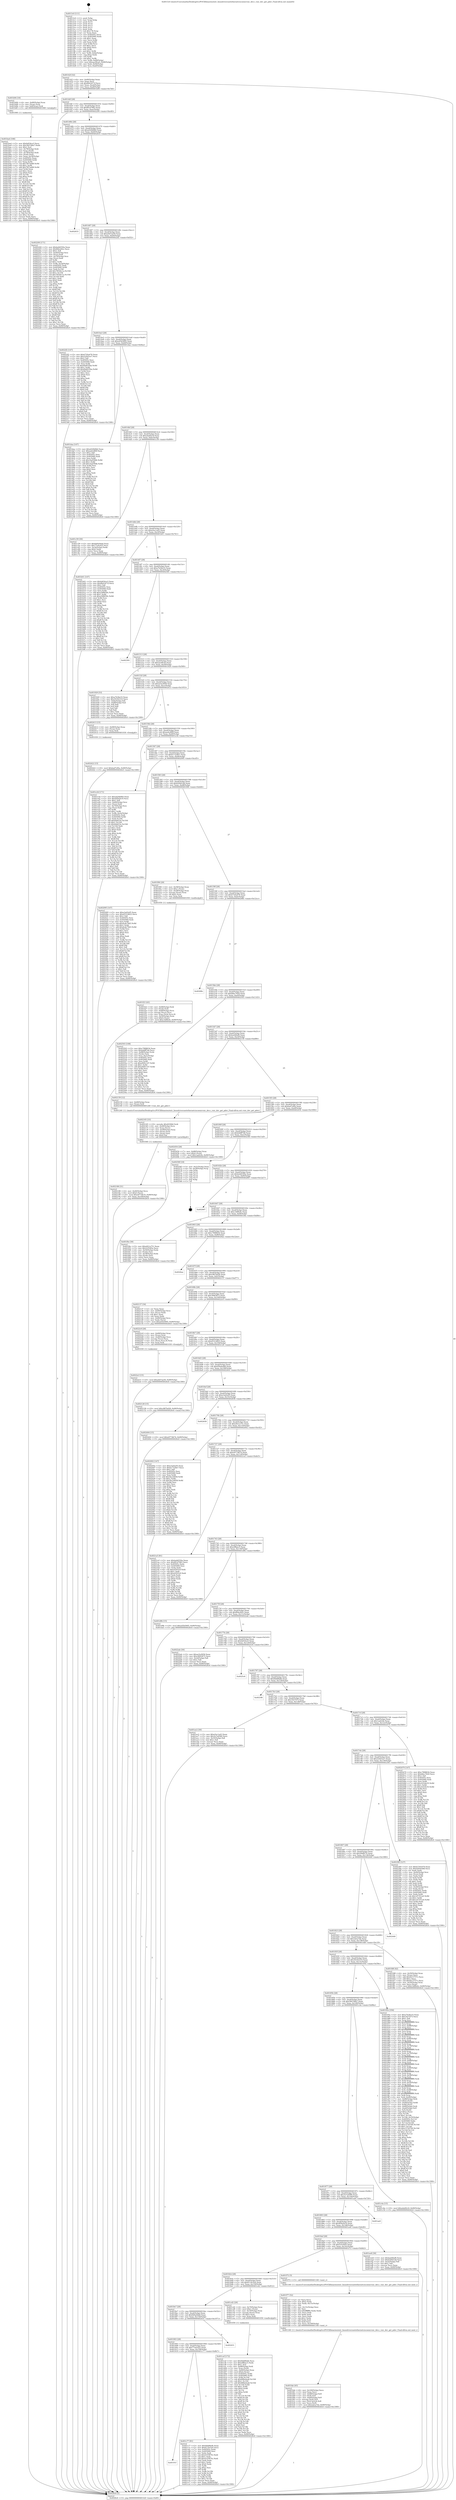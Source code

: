digraph "0x4013c0" {
  label = "0x4013c0 (/mnt/c/Users/mathe/Desktop/tcc/POCII/binaries/extr_linuxdriversnetethernetciscoenicvnic_dev.c_vnic_dev_get_pdev_Final-ollvm.out::main(0))"
  labelloc = "t"
  node[shape=record]

  Entry [label="",width=0.3,height=0.3,shape=circle,fillcolor=black,style=filled]
  "0x40142f" [label="{
     0x40142f [32]\l
     | [instrs]\l
     &nbsp;&nbsp;0x40142f \<+6\>: mov -0x90(%rbp),%eax\l
     &nbsp;&nbsp;0x401435 \<+2\>: mov %eax,%ecx\l
     &nbsp;&nbsp;0x401437 \<+6\>: sub $0x8b43471f,%ecx\l
     &nbsp;&nbsp;0x40143d \<+6\>: mov %eax,-0xa4(%rbp)\l
     &nbsp;&nbsp;0x401443 \<+6\>: mov %ecx,-0xa8(%rbp)\l
     &nbsp;&nbsp;0x401449 \<+6\>: je 0000000000401b94 \<main+0x7d4\>\l
  }"]
  "0x401b94" [label="{
     0x401b94 [16]\l
     | [instrs]\l
     &nbsp;&nbsp;0x401b94 \<+4\>: mov -0x80(%rbp),%rax\l
     &nbsp;&nbsp;0x401b98 \<+3\>: mov (%rax),%rax\l
     &nbsp;&nbsp;0x401b9b \<+4\>: mov 0x8(%rax),%rdi\l
     &nbsp;&nbsp;0x401b9f \<+5\>: call 0000000000401060 \<atoi@plt\>\l
     | [calls]\l
     &nbsp;&nbsp;0x401060 \{1\} (unknown)\l
  }"]
  "0x40144f" [label="{
     0x40144f [28]\l
     | [instrs]\l
     &nbsp;&nbsp;0x40144f \<+5\>: jmp 0000000000401454 \<main+0x94\>\l
     &nbsp;&nbsp;0x401454 \<+6\>: mov -0xa4(%rbp),%eax\l
     &nbsp;&nbsp;0x40145a \<+5\>: sub $0x8f1d7983,%eax\l
     &nbsp;&nbsp;0x40145f \<+6\>: mov %eax,-0xac(%rbp)\l
     &nbsp;&nbsp;0x401465 \<+6\>: je 0000000000402200 \<main+0xe40\>\l
  }"]
  Exit [label="",width=0.3,height=0.3,shape=circle,fillcolor=black,style=filled,peripheries=2]
  "0x402200" [label="{
     0x402200 [171]\l
     | [instrs]\l
     &nbsp;&nbsp;0x402200 \<+5\>: mov $0xbeb8350a,%eax\l
     &nbsp;&nbsp;0x402205 \<+5\>: mov $0xf64e262c,%ecx\l
     &nbsp;&nbsp;0x40220a \<+2\>: mov $0x1,%dl\l
     &nbsp;&nbsp;0x40220c \<+4\>: mov -0x40(%rbp),%rsi\l
     &nbsp;&nbsp;0x402210 \<+2\>: mov (%rsi),%edi\l
     &nbsp;&nbsp;0x402212 \<+4\>: mov -0x70(%rbp),%rsi\l
     &nbsp;&nbsp;0x402216 \<+2\>: cmp (%rsi),%edi\l
     &nbsp;&nbsp;0x402218 \<+4\>: setl %r8b\l
     &nbsp;&nbsp;0x40221c \<+4\>: and $0x1,%r8b\l
     &nbsp;&nbsp;0x402220 \<+4\>: mov %r8b,-0x2d(%rbp)\l
     &nbsp;&nbsp;0x402224 \<+7\>: mov 0x40505c,%edi\l
     &nbsp;&nbsp;0x40222b \<+8\>: mov 0x405060,%r9d\l
     &nbsp;&nbsp;0x402233 \<+3\>: mov %edi,%r10d\l
     &nbsp;&nbsp;0x402236 \<+7\>: add $0x78544c1a,%r10d\l
     &nbsp;&nbsp;0x40223d \<+4\>: sub $0x1,%r10d\l
     &nbsp;&nbsp;0x402241 \<+7\>: sub $0x78544c1a,%r10d\l
     &nbsp;&nbsp;0x402248 \<+4\>: imul %r10d,%edi\l
     &nbsp;&nbsp;0x40224c \<+3\>: and $0x1,%edi\l
     &nbsp;&nbsp;0x40224f \<+3\>: cmp $0x0,%edi\l
     &nbsp;&nbsp;0x402252 \<+4\>: sete %r8b\l
     &nbsp;&nbsp;0x402256 \<+4\>: cmp $0xa,%r9d\l
     &nbsp;&nbsp;0x40225a \<+4\>: setl %r11b\l
     &nbsp;&nbsp;0x40225e \<+3\>: mov %r8b,%bl\l
     &nbsp;&nbsp;0x402261 \<+3\>: xor $0xff,%bl\l
     &nbsp;&nbsp;0x402264 \<+3\>: mov %r11b,%r14b\l
     &nbsp;&nbsp;0x402267 \<+4\>: xor $0xff,%r14b\l
     &nbsp;&nbsp;0x40226b \<+3\>: xor $0x1,%dl\l
     &nbsp;&nbsp;0x40226e \<+3\>: mov %bl,%r15b\l
     &nbsp;&nbsp;0x402271 \<+4\>: and $0xff,%r15b\l
     &nbsp;&nbsp;0x402275 \<+3\>: and %dl,%r8b\l
     &nbsp;&nbsp;0x402278 \<+3\>: mov %r14b,%r12b\l
     &nbsp;&nbsp;0x40227b \<+4\>: and $0xff,%r12b\l
     &nbsp;&nbsp;0x40227f \<+3\>: and %dl,%r11b\l
     &nbsp;&nbsp;0x402282 \<+3\>: or %r8b,%r15b\l
     &nbsp;&nbsp;0x402285 \<+3\>: or %r11b,%r12b\l
     &nbsp;&nbsp;0x402288 \<+3\>: xor %r12b,%r15b\l
     &nbsp;&nbsp;0x40228b \<+3\>: or %r14b,%bl\l
     &nbsp;&nbsp;0x40228e \<+3\>: xor $0xff,%bl\l
     &nbsp;&nbsp;0x402291 \<+3\>: or $0x1,%dl\l
     &nbsp;&nbsp;0x402294 \<+2\>: and %dl,%bl\l
     &nbsp;&nbsp;0x402296 \<+3\>: or %bl,%r15b\l
     &nbsp;&nbsp;0x402299 \<+4\>: test $0x1,%r15b\l
     &nbsp;&nbsp;0x40229d \<+3\>: cmovne %ecx,%eax\l
     &nbsp;&nbsp;0x4022a0 \<+6\>: mov %eax,-0x90(%rbp)\l
     &nbsp;&nbsp;0x4022a6 \<+5\>: jmp 00000000004026c6 \<main+0x1306\>\l
  }"]
  "0x40146b" [label="{
     0x40146b [28]\l
     | [instrs]\l
     &nbsp;&nbsp;0x40146b \<+5\>: jmp 0000000000401470 \<main+0xb0\>\l
     &nbsp;&nbsp;0x401470 \<+6\>: mov -0xa4(%rbp),%eax\l
     &nbsp;&nbsp;0x401476 \<+5\>: sub $0xa020b9b0,%eax\l
     &nbsp;&nbsp;0x40147b \<+6\>: mov %eax,-0xb0(%rbp)\l
     &nbsp;&nbsp;0x401481 \<+6\>: je 0000000000402633 \<main+0x1273\>\l
  }"]
  "0x402422" [label="{
     0x402422 [15]\l
     | [instrs]\l
     &nbsp;&nbsp;0x402422 \<+10\>: movl $0xbad7ef0a,-0x90(%rbp)\l
     &nbsp;&nbsp;0x40242c \<+5\>: jmp 00000000004026c6 \<main+0x1306\>\l
  }"]
  "0x402633" [label="{
     0x402633\l
  }", style=dashed]
  "0x401487" [label="{
     0x401487 [28]\l
     | [instrs]\l
     &nbsp;&nbsp;0x401487 \<+5\>: jmp 000000000040148c \<main+0xcc\>\l
     &nbsp;&nbsp;0x40148c \<+6\>: mov -0xa4(%rbp),%eax\l
     &nbsp;&nbsp;0x401492 \<+5\>: sub $0xa0d7aa59,%eax\l
     &nbsp;&nbsp;0x401497 \<+6\>: mov %eax,-0xb4(%rbp)\l
     &nbsp;&nbsp;0x40149d \<+6\>: je 00000000004022f2 \<main+0xf32\>\l
  }"]
  "0x4022e3" [label="{
     0x4022e3 [15]\l
     | [instrs]\l
     &nbsp;&nbsp;0x4022e3 \<+10\>: movl $0xa0d7aa59,-0x90(%rbp)\l
     &nbsp;&nbsp;0x4022ed \<+5\>: jmp 00000000004026c6 \<main+0x1306\>\l
  }"]
  "0x4022f2" [label="{
     0x4022f2 [147]\l
     | [instrs]\l
     &nbsp;&nbsp;0x4022f2 \<+5\>: mov $0xb720a476,%eax\l
     &nbsp;&nbsp;0x4022f7 \<+5\>: mov $0x22443ce7,%ecx\l
     &nbsp;&nbsp;0x4022fc \<+2\>: mov $0x1,%dl\l
     &nbsp;&nbsp;0x4022fe \<+7\>: mov 0x40505c,%esi\l
     &nbsp;&nbsp;0x402305 \<+7\>: mov 0x405060,%edi\l
     &nbsp;&nbsp;0x40230c \<+3\>: mov %esi,%r8d\l
     &nbsp;&nbsp;0x40230f \<+7\>: sub $0x84d035ba,%r8d\l
     &nbsp;&nbsp;0x402316 \<+4\>: sub $0x1,%r8d\l
     &nbsp;&nbsp;0x40231a \<+7\>: add $0x84d035ba,%r8d\l
     &nbsp;&nbsp;0x402321 \<+4\>: imul %r8d,%esi\l
     &nbsp;&nbsp;0x402325 \<+3\>: and $0x1,%esi\l
     &nbsp;&nbsp;0x402328 \<+3\>: cmp $0x0,%esi\l
     &nbsp;&nbsp;0x40232b \<+4\>: sete %r9b\l
     &nbsp;&nbsp;0x40232f \<+3\>: cmp $0xa,%edi\l
     &nbsp;&nbsp;0x402332 \<+4\>: setl %r10b\l
     &nbsp;&nbsp;0x402336 \<+3\>: mov %r9b,%r11b\l
     &nbsp;&nbsp;0x402339 \<+4\>: xor $0xff,%r11b\l
     &nbsp;&nbsp;0x40233d \<+3\>: mov %r10b,%bl\l
     &nbsp;&nbsp;0x402340 \<+3\>: xor $0xff,%bl\l
     &nbsp;&nbsp;0x402343 \<+3\>: xor $0x0,%dl\l
     &nbsp;&nbsp;0x402346 \<+3\>: mov %r11b,%r14b\l
     &nbsp;&nbsp;0x402349 \<+4\>: and $0x0,%r14b\l
     &nbsp;&nbsp;0x40234d \<+3\>: and %dl,%r9b\l
     &nbsp;&nbsp;0x402350 \<+3\>: mov %bl,%r15b\l
     &nbsp;&nbsp;0x402353 \<+4\>: and $0x0,%r15b\l
     &nbsp;&nbsp;0x402357 \<+3\>: and %dl,%r10b\l
     &nbsp;&nbsp;0x40235a \<+3\>: or %r9b,%r14b\l
     &nbsp;&nbsp;0x40235d \<+3\>: or %r10b,%r15b\l
     &nbsp;&nbsp;0x402360 \<+3\>: xor %r15b,%r14b\l
     &nbsp;&nbsp;0x402363 \<+3\>: or %bl,%r11b\l
     &nbsp;&nbsp;0x402366 \<+4\>: xor $0xff,%r11b\l
     &nbsp;&nbsp;0x40236a \<+3\>: or $0x0,%dl\l
     &nbsp;&nbsp;0x40236d \<+3\>: and %dl,%r11b\l
     &nbsp;&nbsp;0x402370 \<+3\>: or %r11b,%r14b\l
     &nbsp;&nbsp;0x402373 \<+4\>: test $0x1,%r14b\l
     &nbsp;&nbsp;0x402377 \<+3\>: cmovne %ecx,%eax\l
     &nbsp;&nbsp;0x40237a \<+6\>: mov %eax,-0x90(%rbp)\l
     &nbsp;&nbsp;0x402380 \<+5\>: jmp 00000000004026c6 \<main+0x1306\>\l
  }"]
  "0x4014a3" [label="{
     0x4014a3 [28]\l
     | [instrs]\l
     &nbsp;&nbsp;0x4014a3 \<+5\>: jmp 00000000004014a8 \<main+0xe8\>\l
     &nbsp;&nbsp;0x4014a8 \<+6\>: mov -0xa4(%rbp),%eax\l
     &nbsp;&nbsp;0x4014ae \<+5\>: sub $0xa45b5695,%eax\l
     &nbsp;&nbsp;0x4014b3 \<+6\>: mov %eax,-0xb8(%rbp)\l
     &nbsp;&nbsp;0x4014b9 \<+6\>: je 0000000000401daa \<main+0x9ea\>\l
  }"]
  "0x402186" [label="{
     0x402186 [31]\l
     | [instrs]\l
     &nbsp;&nbsp;0x402186 \<+4\>: mov -0x40(%rbp),%rcx\l
     &nbsp;&nbsp;0x40218a \<+6\>: movl $0x0,(%rcx)\l
     &nbsp;&nbsp;0x402190 \<+10\>: movl $0xe977db74,-0x90(%rbp)\l
     &nbsp;&nbsp;0x40219a \<+6\>: mov %eax,-0x164(%rbp)\l
     &nbsp;&nbsp;0x4021a0 \<+5\>: jmp 00000000004026c6 \<main+0x1306\>\l
  }"]
  "0x401daa" [label="{
     0x401daa [147]\l
     | [instrs]\l
     &nbsp;&nbsp;0x401daa \<+5\>: mov $0xa020b9b0,%eax\l
     &nbsp;&nbsp;0x401daf \<+5\>: mov $0xaedcd90f,%ecx\l
     &nbsp;&nbsp;0x401db4 \<+2\>: mov $0x1,%dl\l
     &nbsp;&nbsp;0x401db6 \<+7\>: mov 0x40505c,%esi\l
     &nbsp;&nbsp;0x401dbd \<+7\>: mov 0x405060,%edi\l
     &nbsp;&nbsp;0x401dc4 \<+3\>: mov %esi,%r8d\l
     &nbsp;&nbsp;0x401dc7 \<+7\>: sub $0x1baf39db,%r8d\l
     &nbsp;&nbsp;0x401dce \<+4\>: sub $0x1,%r8d\l
     &nbsp;&nbsp;0x401dd2 \<+7\>: add $0x1baf39db,%r8d\l
     &nbsp;&nbsp;0x401dd9 \<+4\>: imul %r8d,%esi\l
     &nbsp;&nbsp;0x401ddd \<+3\>: and $0x1,%esi\l
     &nbsp;&nbsp;0x401de0 \<+3\>: cmp $0x0,%esi\l
     &nbsp;&nbsp;0x401de3 \<+4\>: sete %r9b\l
     &nbsp;&nbsp;0x401de7 \<+3\>: cmp $0xa,%edi\l
     &nbsp;&nbsp;0x401dea \<+4\>: setl %r10b\l
     &nbsp;&nbsp;0x401dee \<+3\>: mov %r9b,%r11b\l
     &nbsp;&nbsp;0x401df1 \<+4\>: xor $0xff,%r11b\l
     &nbsp;&nbsp;0x401df5 \<+3\>: mov %r10b,%bl\l
     &nbsp;&nbsp;0x401df8 \<+3\>: xor $0xff,%bl\l
     &nbsp;&nbsp;0x401dfb \<+3\>: xor $0x0,%dl\l
     &nbsp;&nbsp;0x401dfe \<+3\>: mov %r11b,%r14b\l
     &nbsp;&nbsp;0x401e01 \<+4\>: and $0x0,%r14b\l
     &nbsp;&nbsp;0x401e05 \<+3\>: and %dl,%r9b\l
     &nbsp;&nbsp;0x401e08 \<+3\>: mov %bl,%r15b\l
     &nbsp;&nbsp;0x401e0b \<+4\>: and $0x0,%r15b\l
     &nbsp;&nbsp;0x401e0f \<+3\>: and %dl,%r10b\l
     &nbsp;&nbsp;0x401e12 \<+3\>: or %r9b,%r14b\l
     &nbsp;&nbsp;0x401e15 \<+3\>: or %r10b,%r15b\l
     &nbsp;&nbsp;0x401e18 \<+3\>: xor %r15b,%r14b\l
     &nbsp;&nbsp;0x401e1b \<+3\>: or %bl,%r11b\l
     &nbsp;&nbsp;0x401e1e \<+4\>: xor $0xff,%r11b\l
     &nbsp;&nbsp;0x401e22 \<+3\>: or $0x0,%dl\l
     &nbsp;&nbsp;0x401e25 \<+3\>: and %dl,%r11b\l
     &nbsp;&nbsp;0x401e28 \<+3\>: or %r11b,%r14b\l
     &nbsp;&nbsp;0x401e2b \<+4\>: test $0x1,%r14b\l
     &nbsp;&nbsp;0x401e2f \<+3\>: cmovne %ecx,%eax\l
     &nbsp;&nbsp;0x401e32 \<+6\>: mov %eax,-0x90(%rbp)\l
     &nbsp;&nbsp;0x401e38 \<+5\>: jmp 00000000004026c6 \<main+0x1306\>\l
  }"]
  "0x4014bf" [label="{
     0x4014bf [28]\l
     | [instrs]\l
     &nbsp;&nbsp;0x4014bf \<+5\>: jmp 00000000004014c4 \<main+0x104\>\l
     &nbsp;&nbsp;0x4014c4 \<+6\>: mov -0xa4(%rbp),%eax\l
     &nbsp;&nbsp;0x4014ca \<+5\>: sub $0xa4af42c9,%eax\l
     &nbsp;&nbsp;0x4014cf \<+6\>: mov %eax,-0xbc(%rbp)\l
     &nbsp;&nbsp;0x4014d5 \<+6\>: je 0000000000401c59 \<main+0x899\>\l
  }"]
  "0x402165" [label="{
     0x402165 [33]\l
     | [instrs]\l
     &nbsp;&nbsp;0x402165 \<+10\>: movabs $0x4030b6,%rdi\l
     &nbsp;&nbsp;0x40216f \<+4\>: mov -0x48(%rbp),%rcx\l
     &nbsp;&nbsp;0x402173 \<+3\>: mov %rax,(%rcx)\l
     &nbsp;&nbsp;0x402176 \<+4\>: mov -0x48(%rbp),%rax\l
     &nbsp;&nbsp;0x40217a \<+3\>: mov (%rax),%rax\l
     &nbsp;&nbsp;0x40217d \<+2\>: mov (%rax),%esi\l
     &nbsp;&nbsp;0x40217f \<+2\>: mov $0x0,%al\l
     &nbsp;&nbsp;0x402181 \<+5\>: call 0000000000401040 \<printf@plt\>\l
     | [calls]\l
     &nbsp;&nbsp;0x401040 \{1\} (unknown)\l
  }"]
  "0x401c59" [label="{
     0x401c59 [30]\l
     | [instrs]\l
     &nbsp;&nbsp;0x401c59 \<+5\>: mov $0x6d0a04dd,%eax\l
     &nbsp;&nbsp;0x401c5e \<+5\>: mov $0x77e4c025,%ecx\l
     &nbsp;&nbsp;0x401c63 \<+3\>: mov -0x34(%rbp),%edx\l
     &nbsp;&nbsp;0x401c66 \<+3\>: cmp $0x0,%edx\l
     &nbsp;&nbsp;0x401c69 \<+3\>: cmove %ecx,%eax\l
     &nbsp;&nbsp;0x401c6c \<+6\>: mov %eax,-0x90(%rbp)\l
     &nbsp;&nbsp;0x401c72 \<+5\>: jmp 00000000004026c6 \<main+0x1306\>\l
  }"]
  "0x4014db" [label="{
     0x4014db [28]\l
     | [instrs]\l
     &nbsp;&nbsp;0x4014db \<+5\>: jmp 00000000004014e0 \<main+0x120\>\l
     &nbsp;&nbsp;0x4014e0 \<+6\>: mov -0xa4(%rbp),%eax\l
     &nbsp;&nbsp;0x4014e6 \<+5\>: sub $0xa5ec1a43,%eax\l
     &nbsp;&nbsp;0x4014eb \<+6\>: mov %eax,-0xc0(%rbp)\l
     &nbsp;&nbsp;0x4014f1 \<+6\>: je 0000000000401b01 \<main+0x741\>\l
  }"]
  "0x401fab" [label="{
     0x401fab [45]\l
     | [instrs]\l
     &nbsp;&nbsp;0x401fab \<+6\>: mov -0x160(%rbp),%ecx\l
     &nbsp;&nbsp;0x401fb1 \<+3\>: imul %eax,%ecx\l
     &nbsp;&nbsp;0x401fb4 \<+4\>: mov -0x68(%rbp),%r8\l
     &nbsp;&nbsp;0x401fb8 \<+3\>: mov (%r8),%r8\l
     &nbsp;&nbsp;0x401fbb \<+4\>: mov -0x60(%rbp),%r9\l
     &nbsp;&nbsp;0x401fbf \<+3\>: movslq (%r9),%r9\l
     &nbsp;&nbsp;0x401fc2 \<+4\>: mov (%r8,%r9,8),%r8\l
     &nbsp;&nbsp;0x401fc6 \<+3\>: mov %ecx,(%r8)\l
     &nbsp;&nbsp;0x401fc9 \<+10\>: movl $0x2afca7de,-0x90(%rbp)\l
     &nbsp;&nbsp;0x401fd3 \<+5\>: jmp 00000000004026c6 \<main+0x1306\>\l
  }"]
  "0x401b01" [label="{
     0x401b01 [147]\l
     | [instrs]\l
     &nbsp;&nbsp;0x401b01 \<+5\>: mov $0xfa834ce3,%eax\l
     &nbsp;&nbsp;0x401b06 \<+5\>: mov $0x8b43471f,%ecx\l
     &nbsp;&nbsp;0x401b0b \<+2\>: mov $0x1,%dl\l
     &nbsp;&nbsp;0x401b0d \<+7\>: mov 0x40505c,%esi\l
     &nbsp;&nbsp;0x401b14 \<+7\>: mov 0x405060,%edi\l
     &nbsp;&nbsp;0x401b1b \<+3\>: mov %esi,%r8d\l
     &nbsp;&nbsp;0x401b1e \<+7\>: add $0xa398659c,%r8d\l
     &nbsp;&nbsp;0x401b25 \<+4\>: sub $0x1,%r8d\l
     &nbsp;&nbsp;0x401b29 \<+7\>: sub $0xa398659c,%r8d\l
     &nbsp;&nbsp;0x401b30 \<+4\>: imul %r8d,%esi\l
     &nbsp;&nbsp;0x401b34 \<+3\>: and $0x1,%esi\l
     &nbsp;&nbsp;0x401b37 \<+3\>: cmp $0x0,%esi\l
     &nbsp;&nbsp;0x401b3a \<+4\>: sete %r9b\l
     &nbsp;&nbsp;0x401b3e \<+3\>: cmp $0xa,%edi\l
     &nbsp;&nbsp;0x401b41 \<+4\>: setl %r10b\l
     &nbsp;&nbsp;0x401b45 \<+3\>: mov %r9b,%r11b\l
     &nbsp;&nbsp;0x401b48 \<+4\>: xor $0xff,%r11b\l
     &nbsp;&nbsp;0x401b4c \<+3\>: mov %r10b,%bl\l
     &nbsp;&nbsp;0x401b4f \<+3\>: xor $0xff,%bl\l
     &nbsp;&nbsp;0x401b52 \<+3\>: xor $0x1,%dl\l
     &nbsp;&nbsp;0x401b55 \<+3\>: mov %r11b,%r14b\l
     &nbsp;&nbsp;0x401b58 \<+4\>: and $0xff,%r14b\l
     &nbsp;&nbsp;0x401b5c \<+3\>: and %dl,%r9b\l
     &nbsp;&nbsp;0x401b5f \<+3\>: mov %bl,%r15b\l
     &nbsp;&nbsp;0x401b62 \<+4\>: and $0xff,%r15b\l
     &nbsp;&nbsp;0x401b66 \<+3\>: and %dl,%r10b\l
     &nbsp;&nbsp;0x401b69 \<+3\>: or %r9b,%r14b\l
     &nbsp;&nbsp;0x401b6c \<+3\>: or %r10b,%r15b\l
     &nbsp;&nbsp;0x401b6f \<+3\>: xor %r15b,%r14b\l
     &nbsp;&nbsp;0x401b72 \<+3\>: or %bl,%r11b\l
     &nbsp;&nbsp;0x401b75 \<+4\>: xor $0xff,%r11b\l
     &nbsp;&nbsp;0x401b79 \<+3\>: or $0x1,%dl\l
     &nbsp;&nbsp;0x401b7c \<+3\>: and %dl,%r11b\l
     &nbsp;&nbsp;0x401b7f \<+3\>: or %r11b,%r14b\l
     &nbsp;&nbsp;0x401b82 \<+4\>: test $0x1,%r14b\l
     &nbsp;&nbsp;0x401b86 \<+3\>: cmovne %ecx,%eax\l
     &nbsp;&nbsp;0x401b89 \<+6\>: mov %eax,-0x90(%rbp)\l
     &nbsp;&nbsp;0x401b8f \<+5\>: jmp 00000000004026c6 \<main+0x1306\>\l
  }"]
  "0x4014f7" [label="{
     0x4014f7 [28]\l
     | [instrs]\l
     &nbsp;&nbsp;0x4014f7 \<+5\>: jmp 00000000004014fc \<main+0x13c\>\l
     &nbsp;&nbsp;0x4014fc \<+6\>: mov -0xa4(%rbp),%eax\l
     &nbsp;&nbsp;0x401502 \<+5\>: sub $0xa7b3be33,%eax\l
     &nbsp;&nbsp;0x401507 \<+6\>: mov %eax,-0xc4(%rbp)\l
     &nbsp;&nbsp;0x40150d \<+6\>: je 0000000000402581 \<main+0x11c1\>\l
  }"]
  "0x401f77" [label="{
     0x401f77 [52]\l
     | [instrs]\l
     &nbsp;&nbsp;0x401f77 \<+2\>: xor %ecx,%ecx\l
     &nbsp;&nbsp;0x401f79 \<+5\>: mov $0x2,%edx\l
     &nbsp;&nbsp;0x401f7e \<+6\>: mov %edx,-0x15c(%rbp)\l
     &nbsp;&nbsp;0x401f84 \<+1\>: cltd\l
     &nbsp;&nbsp;0x401f85 \<+6\>: mov -0x15c(%rbp),%esi\l
     &nbsp;&nbsp;0x401f8b \<+2\>: idiv %esi\l
     &nbsp;&nbsp;0x401f8d \<+6\>: imul $0xfffffffe,%edx,%edx\l
     &nbsp;&nbsp;0x401f93 \<+2\>: mov %ecx,%edi\l
     &nbsp;&nbsp;0x401f95 \<+2\>: sub %edx,%edi\l
     &nbsp;&nbsp;0x401f97 \<+2\>: mov %ecx,%edx\l
     &nbsp;&nbsp;0x401f99 \<+3\>: sub $0x1,%edx\l
     &nbsp;&nbsp;0x401f9c \<+2\>: add %edx,%edi\l
     &nbsp;&nbsp;0x401f9e \<+2\>: sub %edi,%ecx\l
     &nbsp;&nbsp;0x401fa0 \<+6\>: mov %ecx,-0x160(%rbp)\l
     &nbsp;&nbsp;0x401fa6 \<+5\>: call 0000000000401160 \<next_i\>\l
     | [calls]\l
     &nbsp;&nbsp;0x401160 \{1\} (/mnt/c/Users/mathe/Desktop/tcc/POCII/binaries/extr_linuxdriversnetethernetciscoenicvnic_dev.c_vnic_dev_get_pdev_Final-ollvm.out::next_i)\l
  }"]
  "0x402581" [label="{
     0x402581\l
  }", style=dashed]
  "0x401513" [label="{
     0x401513 [28]\l
     | [instrs]\l
     &nbsp;&nbsp;0x401513 \<+5\>: jmp 0000000000401518 \<main+0x158\>\l
     &nbsp;&nbsp;0x401518 \<+6\>: mov -0xa4(%rbp),%eax\l
     &nbsp;&nbsp;0x40151e \<+5\>: sub $0xaac9fca0,%eax\l
     &nbsp;&nbsp;0x401523 \<+6\>: mov %eax,-0xc8(%rbp)\l
     &nbsp;&nbsp;0x401529 \<+6\>: je 0000000000401929 \<main+0x569\>\l
  }"]
  "0x401f23" [label="{
     0x401f23 [43]\l
     | [instrs]\l
     &nbsp;&nbsp;0x401f23 \<+4\>: mov -0x68(%rbp),%rdi\l
     &nbsp;&nbsp;0x401f27 \<+3\>: mov (%rdi),%rdi\l
     &nbsp;&nbsp;0x401f2a \<+4\>: mov -0x60(%rbp),%rcx\l
     &nbsp;&nbsp;0x401f2e \<+3\>: movslq (%rcx),%rcx\l
     &nbsp;&nbsp;0x401f31 \<+4\>: mov %rax,(%rdi,%rcx,8)\l
     &nbsp;&nbsp;0x401f35 \<+4\>: mov -0x50(%rbp),%rax\l
     &nbsp;&nbsp;0x401f39 \<+6\>: movl $0x0,(%rax)\l
     &nbsp;&nbsp;0x401f3f \<+10\>: movl $0xc3df9e4c,-0x90(%rbp)\l
     &nbsp;&nbsp;0x401f49 \<+5\>: jmp 00000000004026c6 \<main+0x1306\>\l
  }"]
  "0x401929" [label="{
     0x401929 [53]\l
     | [instrs]\l
     &nbsp;&nbsp;0x401929 \<+5\>: mov $0xa7b3be33,%eax\l
     &nbsp;&nbsp;0x40192e \<+5\>: mov $0x30182310,%ecx\l
     &nbsp;&nbsp;0x401933 \<+6\>: mov -0x8a(%rbp),%dl\l
     &nbsp;&nbsp;0x401939 \<+7\>: mov -0x89(%rbp),%sil\l
     &nbsp;&nbsp;0x401940 \<+3\>: mov %dl,%dil\l
     &nbsp;&nbsp;0x401943 \<+3\>: and %sil,%dil\l
     &nbsp;&nbsp;0x401946 \<+3\>: xor %sil,%dl\l
     &nbsp;&nbsp;0x401949 \<+3\>: or %dl,%dil\l
     &nbsp;&nbsp;0x40194c \<+4\>: test $0x1,%dil\l
     &nbsp;&nbsp;0x401950 \<+3\>: cmovne %ecx,%eax\l
     &nbsp;&nbsp;0x401953 \<+6\>: mov %eax,-0x90(%rbp)\l
     &nbsp;&nbsp;0x401959 \<+5\>: jmp 00000000004026c6 \<main+0x1306\>\l
  }"]
  "0x40152f" [label="{
     0x40152f [28]\l
     | [instrs]\l
     &nbsp;&nbsp;0x40152f \<+5\>: jmp 0000000000401534 \<main+0x174\>\l
     &nbsp;&nbsp;0x401534 \<+6\>: mov -0xa4(%rbp),%eax\l
     &nbsp;&nbsp;0x40153a \<+5\>: sub $0xae5a3656,%eax\l
     &nbsp;&nbsp;0x40153f \<+6\>: mov %eax,-0xcc(%rbp)\l
     &nbsp;&nbsp;0x401545 \<+6\>: je 0000000000402413 \<main+0x1053\>\l
  }"]
  "0x4026c6" [label="{
     0x4026c6 [5]\l
     | [instrs]\l
     &nbsp;&nbsp;0x4026c6 \<+5\>: jmp 000000000040142f \<main+0x6f\>\l
  }"]
  "0x4013c0" [label="{
     0x4013c0 [111]\l
     | [instrs]\l
     &nbsp;&nbsp;0x4013c0 \<+1\>: push %rbp\l
     &nbsp;&nbsp;0x4013c1 \<+3\>: mov %rsp,%rbp\l
     &nbsp;&nbsp;0x4013c4 \<+2\>: push %r15\l
     &nbsp;&nbsp;0x4013c6 \<+2\>: push %r14\l
     &nbsp;&nbsp;0x4013c8 \<+2\>: push %r13\l
     &nbsp;&nbsp;0x4013ca \<+2\>: push %r12\l
     &nbsp;&nbsp;0x4013cc \<+1\>: push %rbx\l
     &nbsp;&nbsp;0x4013cd \<+7\>: sub $0x178,%rsp\l
     &nbsp;&nbsp;0x4013d4 \<+2\>: xor %eax,%eax\l
     &nbsp;&nbsp;0x4013d6 \<+7\>: mov 0x40505c,%ecx\l
     &nbsp;&nbsp;0x4013dd \<+7\>: mov 0x405060,%edx\l
     &nbsp;&nbsp;0x4013e4 \<+3\>: sub $0x1,%eax\l
     &nbsp;&nbsp;0x4013e7 \<+3\>: mov %ecx,%r8d\l
     &nbsp;&nbsp;0x4013ea \<+3\>: add %eax,%r8d\l
     &nbsp;&nbsp;0x4013ed \<+4\>: imul %r8d,%ecx\l
     &nbsp;&nbsp;0x4013f1 \<+3\>: and $0x1,%ecx\l
     &nbsp;&nbsp;0x4013f4 \<+3\>: cmp $0x0,%ecx\l
     &nbsp;&nbsp;0x4013f7 \<+4\>: sete %r9b\l
     &nbsp;&nbsp;0x4013fb \<+4\>: and $0x1,%r9b\l
     &nbsp;&nbsp;0x4013ff \<+7\>: mov %r9b,-0x8a(%rbp)\l
     &nbsp;&nbsp;0x401406 \<+3\>: cmp $0xa,%edx\l
     &nbsp;&nbsp;0x401409 \<+4\>: setl %r9b\l
     &nbsp;&nbsp;0x40140d \<+4\>: and $0x1,%r9b\l
     &nbsp;&nbsp;0x401411 \<+7\>: mov %r9b,-0x89(%rbp)\l
     &nbsp;&nbsp;0x401418 \<+10\>: movl $0xaac9fca0,-0x90(%rbp)\l
     &nbsp;&nbsp;0x401422 \<+6\>: mov %edi,-0x94(%rbp)\l
     &nbsp;&nbsp;0x401428 \<+7\>: mov %rsi,-0xa0(%rbp)\l
  }"]
  "0x401cef" [label="{
     0x401cef [172]\l
     | [instrs]\l
     &nbsp;&nbsp;0x401cef \<+5\>: mov $0xfddd6bdb,%ecx\l
     &nbsp;&nbsp;0x401cf4 \<+5\>: mov $0xe9ffaec5,%edx\l
     &nbsp;&nbsp;0x401cf9 \<+3\>: mov $0x1,%sil\l
     &nbsp;&nbsp;0x401cfc \<+4\>: mov -0x68(%rbp),%rdi\l
     &nbsp;&nbsp;0x401d00 \<+3\>: mov %rax,(%rdi)\l
     &nbsp;&nbsp;0x401d03 \<+4\>: mov -0x60(%rbp),%rax\l
     &nbsp;&nbsp;0x401d07 \<+6\>: movl $0x0,(%rax)\l
     &nbsp;&nbsp;0x401d0d \<+8\>: mov 0x40505c,%r8d\l
     &nbsp;&nbsp;0x401d15 \<+8\>: mov 0x405060,%r9d\l
     &nbsp;&nbsp;0x401d1d \<+3\>: mov %r8d,%r10d\l
     &nbsp;&nbsp;0x401d20 \<+7\>: sub $0x668e4ea6,%r10d\l
     &nbsp;&nbsp;0x401d27 \<+4\>: sub $0x1,%r10d\l
     &nbsp;&nbsp;0x401d2b \<+7\>: add $0x668e4ea6,%r10d\l
     &nbsp;&nbsp;0x401d32 \<+4\>: imul %r10d,%r8d\l
     &nbsp;&nbsp;0x401d36 \<+4\>: and $0x1,%r8d\l
     &nbsp;&nbsp;0x401d3a \<+4\>: cmp $0x0,%r8d\l
     &nbsp;&nbsp;0x401d3e \<+4\>: sete %r11b\l
     &nbsp;&nbsp;0x401d42 \<+4\>: cmp $0xa,%r9d\l
     &nbsp;&nbsp;0x401d46 \<+3\>: setl %bl\l
     &nbsp;&nbsp;0x401d49 \<+3\>: mov %r11b,%r14b\l
     &nbsp;&nbsp;0x401d4c \<+4\>: xor $0xff,%r14b\l
     &nbsp;&nbsp;0x401d50 \<+3\>: mov %bl,%r15b\l
     &nbsp;&nbsp;0x401d53 \<+4\>: xor $0xff,%r15b\l
     &nbsp;&nbsp;0x401d57 \<+4\>: xor $0x0,%sil\l
     &nbsp;&nbsp;0x401d5b \<+3\>: mov %r14b,%r12b\l
     &nbsp;&nbsp;0x401d5e \<+4\>: and $0x0,%r12b\l
     &nbsp;&nbsp;0x401d62 \<+3\>: and %sil,%r11b\l
     &nbsp;&nbsp;0x401d65 \<+3\>: mov %r15b,%r13b\l
     &nbsp;&nbsp;0x401d68 \<+4\>: and $0x0,%r13b\l
     &nbsp;&nbsp;0x401d6c \<+3\>: and %sil,%bl\l
     &nbsp;&nbsp;0x401d6f \<+3\>: or %r11b,%r12b\l
     &nbsp;&nbsp;0x401d72 \<+3\>: or %bl,%r13b\l
     &nbsp;&nbsp;0x401d75 \<+3\>: xor %r13b,%r12b\l
     &nbsp;&nbsp;0x401d78 \<+3\>: or %r15b,%r14b\l
     &nbsp;&nbsp;0x401d7b \<+4\>: xor $0xff,%r14b\l
     &nbsp;&nbsp;0x401d7f \<+4\>: or $0x0,%sil\l
     &nbsp;&nbsp;0x401d83 \<+3\>: and %sil,%r14b\l
     &nbsp;&nbsp;0x401d86 \<+3\>: or %r14b,%r12b\l
     &nbsp;&nbsp;0x401d89 \<+4\>: test $0x1,%r12b\l
     &nbsp;&nbsp;0x401d8d \<+3\>: cmovne %edx,%ecx\l
     &nbsp;&nbsp;0x401d90 \<+6\>: mov %ecx,-0x90(%rbp)\l
     &nbsp;&nbsp;0x401d96 \<+5\>: jmp 00000000004026c6 \<main+0x1306\>\l
  }"]
  "0x402413" [label="{
     0x402413 [15]\l
     | [instrs]\l
     &nbsp;&nbsp;0x402413 \<+4\>: mov -0x68(%rbp),%rax\l
     &nbsp;&nbsp;0x402417 \<+3\>: mov (%rax),%rax\l
     &nbsp;&nbsp;0x40241a \<+3\>: mov %rax,%rdi\l
     &nbsp;&nbsp;0x40241d \<+5\>: call 0000000000401030 \<free@plt\>\l
     | [calls]\l
     &nbsp;&nbsp;0x401030 \{1\} (unknown)\l
  }"]
  "0x40154b" [label="{
     0x40154b [28]\l
     | [instrs]\l
     &nbsp;&nbsp;0x40154b \<+5\>: jmp 0000000000401550 \<main+0x190\>\l
     &nbsp;&nbsp;0x401550 \<+6\>: mov -0xa4(%rbp),%eax\l
     &nbsp;&nbsp;0x401556 \<+5\>: sub $0xaedcd90f,%eax\l
     &nbsp;&nbsp;0x40155b \<+6\>: mov %eax,-0xd0(%rbp)\l
     &nbsp;&nbsp;0x401561 \<+6\>: je 0000000000401e3d \<main+0xa7d\>\l
  }"]
  "0x40191f" [label="{
     0x40191f\l
  }", style=dashed]
  "0x401e3d" [label="{
     0x401e3d [171]\l
     | [instrs]\l
     &nbsp;&nbsp;0x401e3d \<+5\>: mov $0xa020b9b0,%eax\l
     &nbsp;&nbsp;0x401e42 \<+5\>: mov $0x4f5b2b19,%ecx\l
     &nbsp;&nbsp;0x401e47 \<+2\>: mov $0x1,%dl\l
     &nbsp;&nbsp;0x401e49 \<+4\>: mov -0x60(%rbp),%rsi\l
     &nbsp;&nbsp;0x401e4d \<+2\>: mov (%rsi),%edi\l
     &nbsp;&nbsp;0x401e4f \<+4\>: mov -0x70(%rbp),%rsi\l
     &nbsp;&nbsp;0x401e53 \<+2\>: cmp (%rsi),%edi\l
     &nbsp;&nbsp;0x401e55 \<+4\>: setl %r8b\l
     &nbsp;&nbsp;0x401e59 \<+4\>: and $0x1,%r8b\l
     &nbsp;&nbsp;0x401e5d \<+4\>: mov %r8b,-0x2e(%rbp)\l
     &nbsp;&nbsp;0x401e61 \<+7\>: mov 0x40505c,%edi\l
     &nbsp;&nbsp;0x401e68 \<+8\>: mov 0x405060,%r9d\l
     &nbsp;&nbsp;0x401e70 \<+3\>: mov %edi,%r10d\l
     &nbsp;&nbsp;0x401e73 \<+7\>: add $0xfebb53e,%r10d\l
     &nbsp;&nbsp;0x401e7a \<+4\>: sub $0x1,%r10d\l
     &nbsp;&nbsp;0x401e7e \<+7\>: sub $0xfebb53e,%r10d\l
     &nbsp;&nbsp;0x401e85 \<+4\>: imul %r10d,%edi\l
     &nbsp;&nbsp;0x401e89 \<+3\>: and $0x1,%edi\l
     &nbsp;&nbsp;0x401e8c \<+3\>: cmp $0x0,%edi\l
     &nbsp;&nbsp;0x401e8f \<+4\>: sete %r8b\l
     &nbsp;&nbsp;0x401e93 \<+4\>: cmp $0xa,%r9d\l
     &nbsp;&nbsp;0x401e97 \<+4\>: setl %r11b\l
     &nbsp;&nbsp;0x401e9b \<+3\>: mov %r8b,%bl\l
     &nbsp;&nbsp;0x401e9e \<+3\>: xor $0xff,%bl\l
     &nbsp;&nbsp;0x401ea1 \<+3\>: mov %r11b,%r14b\l
     &nbsp;&nbsp;0x401ea4 \<+4\>: xor $0xff,%r14b\l
     &nbsp;&nbsp;0x401ea8 \<+3\>: xor $0x1,%dl\l
     &nbsp;&nbsp;0x401eab \<+3\>: mov %bl,%r15b\l
     &nbsp;&nbsp;0x401eae \<+4\>: and $0xff,%r15b\l
     &nbsp;&nbsp;0x401eb2 \<+3\>: and %dl,%r8b\l
     &nbsp;&nbsp;0x401eb5 \<+3\>: mov %r14b,%r12b\l
     &nbsp;&nbsp;0x401eb8 \<+4\>: and $0xff,%r12b\l
     &nbsp;&nbsp;0x401ebc \<+3\>: and %dl,%r11b\l
     &nbsp;&nbsp;0x401ebf \<+3\>: or %r8b,%r15b\l
     &nbsp;&nbsp;0x401ec2 \<+3\>: or %r11b,%r12b\l
     &nbsp;&nbsp;0x401ec5 \<+3\>: xor %r12b,%r15b\l
     &nbsp;&nbsp;0x401ec8 \<+3\>: or %r14b,%bl\l
     &nbsp;&nbsp;0x401ecb \<+3\>: xor $0xff,%bl\l
     &nbsp;&nbsp;0x401ece \<+3\>: or $0x1,%dl\l
     &nbsp;&nbsp;0x401ed1 \<+2\>: and %dl,%bl\l
     &nbsp;&nbsp;0x401ed3 \<+3\>: or %bl,%r15b\l
     &nbsp;&nbsp;0x401ed6 \<+4\>: test $0x1,%r15b\l
     &nbsp;&nbsp;0x401eda \<+3\>: cmovne %ecx,%eax\l
     &nbsp;&nbsp;0x401edd \<+6\>: mov %eax,-0x90(%rbp)\l
     &nbsp;&nbsp;0x401ee3 \<+5\>: jmp 00000000004026c6 \<main+0x1306\>\l
  }"]
  "0x401567" [label="{
     0x401567 [28]\l
     | [instrs]\l
     &nbsp;&nbsp;0x401567 \<+5\>: jmp 000000000040156c \<main+0x1ac\>\l
     &nbsp;&nbsp;0x40156c \<+6\>: mov -0xa4(%rbp),%eax\l
     &nbsp;&nbsp;0x401572 \<+5\>: sub $0xb17228e7,%eax\l
     &nbsp;&nbsp;0x401577 \<+6\>: mov %eax,-0xd4(%rbp)\l
     &nbsp;&nbsp;0x40157d \<+6\>: je 0000000000402095 \<main+0xcd5\>\l
  }"]
  "0x401c77" [label="{
     0x401c77 [91]\l
     | [instrs]\l
     &nbsp;&nbsp;0x401c77 \<+5\>: mov $0xfddd6bdb,%eax\l
     &nbsp;&nbsp;0x401c7c \<+5\>: mov $0x6119c5e4,%ecx\l
     &nbsp;&nbsp;0x401c81 \<+7\>: mov 0x40505c,%edx\l
     &nbsp;&nbsp;0x401c88 \<+7\>: mov 0x405060,%esi\l
     &nbsp;&nbsp;0x401c8f \<+2\>: mov %edx,%edi\l
     &nbsp;&nbsp;0x401c91 \<+6\>: sub $0x4103870c,%edi\l
     &nbsp;&nbsp;0x401c97 \<+3\>: sub $0x1,%edi\l
     &nbsp;&nbsp;0x401c9a \<+6\>: add $0x4103870c,%edi\l
     &nbsp;&nbsp;0x401ca0 \<+3\>: imul %edi,%edx\l
     &nbsp;&nbsp;0x401ca3 \<+3\>: and $0x1,%edx\l
     &nbsp;&nbsp;0x401ca6 \<+3\>: cmp $0x0,%edx\l
     &nbsp;&nbsp;0x401ca9 \<+4\>: sete %r8b\l
     &nbsp;&nbsp;0x401cad \<+3\>: cmp $0xa,%esi\l
     &nbsp;&nbsp;0x401cb0 \<+4\>: setl %r9b\l
     &nbsp;&nbsp;0x401cb4 \<+3\>: mov %r8b,%r10b\l
     &nbsp;&nbsp;0x401cb7 \<+3\>: and %r9b,%r10b\l
     &nbsp;&nbsp;0x401cba \<+3\>: xor %r9b,%r8b\l
     &nbsp;&nbsp;0x401cbd \<+3\>: or %r8b,%r10b\l
     &nbsp;&nbsp;0x401cc0 \<+4\>: test $0x1,%r10b\l
     &nbsp;&nbsp;0x401cc4 \<+3\>: cmovne %ecx,%eax\l
     &nbsp;&nbsp;0x401cc7 \<+6\>: mov %eax,-0x90(%rbp)\l
     &nbsp;&nbsp;0x401ccd \<+5\>: jmp 00000000004026c6 \<main+0x1306\>\l
  }"]
  "0x402095" [label="{
     0x402095 [147]\l
     | [instrs]\l
     &nbsp;&nbsp;0x402095 \<+5\>: mov $0xe3a02ef5,%eax\l
     &nbsp;&nbsp;0x40209a \<+5\>: mov $0xd5314823,%ecx\l
     &nbsp;&nbsp;0x40209f \<+2\>: mov $0x1,%dl\l
     &nbsp;&nbsp;0x4020a1 \<+7\>: mov 0x40505c,%esi\l
     &nbsp;&nbsp;0x4020a8 \<+7\>: mov 0x405060,%edi\l
     &nbsp;&nbsp;0x4020af \<+3\>: mov %esi,%r8d\l
     &nbsp;&nbsp;0x4020b2 \<+7\>: sub $0xdcde79d3,%r8d\l
     &nbsp;&nbsp;0x4020b9 \<+4\>: sub $0x1,%r8d\l
     &nbsp;&nbsp;0x4020bd \<+7\>: add $0xdcde79d3,%r8d\l
     &nbsp;&nbsp;0x4020c4 \<+4\>: imul %r8d,%esi\l
     &nbsp;&nbsp;0x4020c8 \<+3\>: and $0x1,%esi\l
     &nbsp;&nbsp;0x4020cb \<+3\>: cmp $0x0,%esi\l
     &nbsp;&nbsp;0x4020ce \<+4\>: sete %r9b\l
     &nbsp;&nbsp;0x4020d2 \<+3\>: cmp $0xa,%edi\l
     &nbsp;&nbsp;0x4020d5 \<+4\>: setl %r10b\l
     &nbsp;&nbsp;0x4020d9 \<+3\>: mov %r9b,%r11b\l
     &nbsp;&nbsp;0x4020dc \<+4\>: xor $0xff,%r11b\l
     &nbsp;&nbsp;0x4020e0 \<+3\>: mov %r10b,%bl\l
     &nbsp;&nbsp;0x4020e3 \<+3\>: xor $0xff,%bl\l
     &nbsp;&nbsp;0x4020e6 \<+3\>: xor $0x1,%dl\l
     &nbsp;&nbsp;0x4020e9 \<+3\>: mov %r11b,%r14b\l
     &nbsp;&nbsp;0x4020ec \<+4\>: and $0xff,%r14b\l
     &nbsp;&nbsp;0x4020f0 \<+3\>: and %dl,%r9b\l
     &nbsp;&nbsp;0x4020f3 \<+3\>: mov %bl,%r15b\l
     &nbsp;&nbsp;0x4020f6 \<+4\>: and $0xff,%r15b\l
     &nbsp;&nbsp;0x4020fa \<+3\>: and %dl,%r10b\l
     &nbsp;&nbsp;0x4020fd \<+3\>: or %r9b,%r14b\l
     &nbsp;&nbsp;0x402100 \<+3\>: or %r10b,%r15b\l
     &nbsp;&nbsp;0x402103 \<+3\>: xor %r15b,%r14b\l
     &nbsp;&nbsp;0x402106 \<+3\>: or %bl,%r11b\l
     &nbsp;&nbsp;0x402109 \<+4\>: xor $0xff,%r11b\l
     &nbsp;&nbsp;0x40210d \<+3\>: or $0x1,%dl\l
     &nbsp;&nbsp;0x402110 \<+3\>: and %dl,%r11b\l
     &nbsp;&nbsp;0x402113 \<+3\>: or %r11b,%r14b\l
     &nbsp;&nbsp;0x402116 \<+4\>: test $0x1,%r14b\l
     &nbsp;&nbsp;0x40211a \<+3\>: cmovne %ecx,%eax\l
     &nbsp;&nbsp;0x40211d \<+6\>: mov %eax,-0x90(%rbp)\l
     &nbsp;&nbsp;0x402123 \<+5\>: jmp 00000000004026c6 \<main+0x1306\>\l
  }"]
  "0x401583" [label="{
     0x401583 [28]\l
     | [instrs]\l
     &nbsp;&nbsp;0x401583 \<+5\>: jmp 0000000000401588 \<main+0x1c8\>\l
     &nbsp;&nbsp;0x401588 \<+6\>: mov -0xa4(%rbp),%eax\l
     &nbsp;&nbsp;0x40158e \<+5\>: sub $0xb2f441dd,%eax\l
     &nbsp;&nbsp;0x401593 \<+6\>: mov %eax,-0xd8(%rbp)\l
     &nbsp;&nbsp;0x401599 \<+6\>: je 0000000000401f06 \<main+0xb46\>\l
  }"]
  "0x401903" [label="{
     0x401903 [28]\l
     | [instrs]\l
     &nbsp;&nbsp;0x401903 \<+5\>: jmp 0000000000401908 \<main+0x548\>\l
     &nbsp;&nbsp;0x401908 \<+6\>: mov -0xa4(%rbp),%eax\l
     &nbsp;&nbsp;0x40190e \<+5\>: sub $0x77e4c025,%eax\l
     &nbsp;&nbsp;0x401913 \<+6\>: mov %eax,-0x158(%rbp)\l
     &nbsp;&nbsp;0x401919 \<+6\>: je 0000000000401c77 \<main+0x8b7\>\l
  }"]
  "0x401f06" [label="{
     0x401f06 [29]\l
     | [instrs]\l
     &nbsp;&nbsp;0x401f06 \<+4\>: mov -0x58(%rbp),%rax\l
     &nbsp;&nbsp;0x401f0a \<+6\>: movl $0x1,(%rax)\l
     &nbsp;&nbsp;0x401f10 \<+4\>: mov -0x58(%rbp),%rax\l
     &nbsp;&nbsp;0x401f14 \<+3\>: movslq (%rax),%rax\l
     &nbsp;&nbsp;0x401f17 \<+4\>: shl $0x2,%rax\l
     &nbsp;&nbsp;0x401f1b \<+3\>: mov %rax,%rdi\l
     &nbsp;&nbsp;0x401f1e \<+5\>: call 0000000000401050 \<malloc@plt\>\l
     | [calls]\l
     &nbsp;&nbsp;0x401050 \{1\} (unknown)\l
  }"]
  "0x40159f" [label="{
     0x40159f [28]\l
     | [instrs]\l
     &nbsp;&nbsp;0x40159f \<+5\>: jmp 00000000004015a4 \<main+0x1e4\>\l
     &nbsp;&nbsp;0x4015a4 \<+6\>: mov -0xa4(%rbp),%eax\l
     &nbsp;&nbsp;0x4015aa \<+5\>: sub $0xb720a476,%eax\l
     &nbsp;&nbsp;0x4015af \<+6\>: mov %eax,-0xdc(%rbp)\l
     &nbsp;&nbsp;0x4015b5 \<+6\>: je 000000000040268c \<main+0x12cc\>\l
  }"]
  "0x402431" [label="{
     0x402431\l
  }", style=dashed]
  "0x40268c" [label="{
     0x40268c\l
  }", style=dashed]
  "0x4015bb" [label="{
     0x4015bb [28]\l
     | [instrs]\l
     &nbsp;&nbsp;0x4015bb \<+5\>: jmp 00000000004015c0 \<main+0x200\>\l
     &nbsp;&nbsp;0x4015c0 \<+6\>: mov -0xa4(%rbp),%eax\l
     &nbsp;&nbsp;0x4015c6 \<+5\>: sub $0xb8ec7620,%eax\l
     &nbsp;&nbsp;0x4015cb \<+6\>: mov %eax,-0xe0(%rbp)\l
     &nbsp;&nbsp;0x4015d1 \<+6\>: je 0000000000402503 \<main+0x1143\>\l
  }"]
  "0x4018e7" [label="{
     0x4018e7 [28]\l
     | [instrs]\l
     &nbsp;&nbsp;0x4018e7 \<+5\>: jmp 00000000004018ec \<main+0x52c\>\l
     &nbsp;&nbsp;0x4018ec \<+6\>: mov -0xa4(%rbp),%eax\l
     &nbsp;&nbsp;0x4018f2 \<+5\>: sub $0x6d0a04dd,%eax\l
     &nbsp;&nbsp;0x4018f7 \<+6\>: mov %eax,-0x154(%rbp)\l
     &nbsp;&nbsp;0x4018fd \<+6\>: je 0000000000402431 \<main+0x1071\>\l
  }"]
  "0x402503" [label="{
     0x402503 [108]\l
     | [instrs]\l
     &nbsp;&nbsp;0x402503 \<+5\>: mov $0xc7898634,%eax\l
     &nbsp;&nbsp;0x402508 \<+5\>: mov $0xbddff7dd,%ecx\l
     &nbsp;&nbsp;0x40250d \<+7\>: mov -0x88(%rbp),%rdx\l
     &nbsp;&nbsp;0x402514 \<+2\>: mov (%rdx),%esi\l
     &nbsp;&nbsp;0x402516 \<+3\>: mov %esi,-0x2c(%rbp)\l
     &nbsp;&nbsp;0x402519 \<+7\>: mov 0x40505c,%esi\l
     &nbsp;&nbsp;0x402520 \<+7\>: mov 0x405060,%edi\l
     &nbsp;&nbsp;0x402527 \<+3\>: mov %esi,%r8d\l
     &nbsp;&nbsp;0x40252a \<+7\>: sub $0xe000c147,%r8d\l
     &nbsp;&nbsp;0x402531 \<+4\>: sub $0x1,%r8d\l
     &nbsp;&nbsp;0x402535 \<+7\>: add $0xe000c147,%r8d\l
     &nbsp;&nbsp;0x40253c \<+4\>: imul %r8d,%esi\l
     &nbsp;&nbsp;0x402540 \<+3\>: and $0x1,%esi\l
     &nbsp;&nbsp;0x402543 \<+3\>: cmp $0x0,%esi\l
     &nbsp;&nbsp;0x402546 \<+4\>: sete %r9b\l
     &nbsp;&nbsp;0x40254a \<+3\>: cmp $0xa,%edi\l
     &nbsp;&nbsp;0x40254d \<+4\>: setl %r10b\l
     &nbsp;&nbsp;0x402551 \<+3\>: mov %r9b,%r11b\l
     &nbsp;&nbsp;0x402554 \<+3\>: and %r10b,%r11b\l
     &nbsp;&nbsp;0x402557 \<+3\>: xor %r10b,%r9b\l
     &nbsp;&nbsp;0x40255a \<+3\>: or %r9b,%r11b\l
     &nbsp;&nbsp;0x40255d \<+4\>: test $0x1,%r11b\l
     &nbsp;&nbsp;0x402561 \<+3\>: cmovne %ecx,%eax\l
     &nbsp;&nbsp;0x402564 \<+6\>: mov %eax,-0x90(%rbp)\l
     &nbsp;&nbsp;0x40256a \<+5\>: jmp 00000000004026c6 \<main+0x1306\>\l
  }"]
  "0x4015d7" [label="{
     0x4015d7 [28]\l
     | [instrs]\l
     &nbsp;&nbsp;0x4015d7 \<+5\>: jmp 00000000004015dc \<main+0x21c\>\l
     &nbsp;&nbsp;0x4015dc \<+6\>: mov -0xa4(%rbp),%eax\l
     &nbsp;&nbsp;0x4015e2 \<+5\>: sub $0xba446af6,%eax\l
     &nbsp;&nbsp;0x4015e7 \<+6\>: mov %eax,-0xe4(%rbp)\l
     &nbsp;&nbsp;0x4015ed \<+6\>: je 0000000000402159 \<main+0xd99\>\l
  }"]
  "0x401cd2" [label="{
     0x401cd2 [29]\l
     | [instrs]\l
     &nbsp;&nbsp;0x401cd2 \<+4\>: mov -0x70(%rbp),%rax\l
     &nbsp;&nbsp;0x401cd6 \<+6\>: movl $0x1,(%rax)\l
     &nbsp;&nbsp;0x401cdc \<+4\>: mov -0x70(%rbp),%rax\l
     &nbsp;&nbsp;0x401ce0 \<+3\>: movslq (%rax),%rax\l
     &nbsp;&nbsp;0x401ce3 \<+4\>: shl $0x3,%rax\l
     &nbsp;&nbsp;0x401ce7 \<+3\>: mov %rax,%rdi\l
     &nbsp;&nbsp;0x401cea \<+5\>: call 0000000000401050 \<malloc@plt\>\l
     | [calls]\l
     &nbsp;&nbsp;0x401050 \{1\} (unknown)\l
  }"]
  "0x402159" [label="{
     0x402159 [12]\l
     | [instrs]\l
     &nbsp;&nbsp;0x402159 \<+4\>: mov -0x68(%rbp),%rax\l
     &nbsp;&nbsp;0x40215d \<+3\>: mov (%rax),%rdi\l
     &nbsp;&nbsp;0x402160 \<+5\>: call 0000000000401240 \<vnic_dev_get_pdev\>\l
     | [calls]\l
     &nbsp;&nbsp;0x401240 \{1\} (/mnt/c/Users/mathe/Desktop/tcc/POCII/binaries/extr_linuxdriversnetethernetciscoenicvnic_dev.c_vnic_dev_get_pdev_Final-ollvm.out::vnic_dev_get_pdev)\l
  }"]
  "0x4015f3" [label="{
     0x4015f3 [28]\l
     | [instrs]\l
     &nbsp;&nbsp;0x4015f3 \<+5\>: jmp 00000000004015f8 \<main+0x238\>\l
     &nbsp;&nbsp;0x4015f8 \<+6\>: mov -0xa4(%rbp),%eax\l
     &nbsp;&nbsp;0x4015fe \<+5\>: sub $0xbad7ef0a,%eax\l
     &nbsp;&nbsp;0x401603 \<+6\>: mov %eax,-0xe8(%rbp)\l
     &nbsp;&nbsp;0x401609 \<+6\>: je 0000000000402454 \<main+0x1094\>\l
  }"]
  "0x4018cb" [label="{
     0x4018cb [28]\l
     | [instrs]\l
     &nbsp;&nbsp;0x4018cb \<+5\>: jmp 00000000004018d0 \<main+0x510\>\l
     &nbsp;&nbsp;0x4018d0 \<+6\>: mov -0xa4(%rbp),%eax\l
     &nbsp;&nbsp;0x4018d6 \<+5\>: sub $0x6119c5e4,%eax\l
     &nbsp;&nbsp;0x4018db \<+6\>: mov %eax,-0x150(%rbp)\l
     &nbsp;&nbsp;0x4018e1 \<+6\>: je 0000000000401cd2 \<main+0x912\>\l
  }"]
  "0x402454" [label="{
     0x402454 [28]\l
     | [instrs]\l
     &nbsp;&nbsp;0x402454 \<+7\>: mov -0x88(%rbp),%rax\l
     &nbsp;&nbsp;0x40245b \<+6\>: movl $0x0,(%rax)\l
     &nbsp;&nbsp;0x402461 \<+10\>: movl $0x1aa0c0e,-0x90(%rbp)\l
     &nbsp;&nbsp;0x40246b \<+5\>: jmp 00000000004026c6 \<main+0x1306\>\l
  }"]
  "0x40160f" [label="{
     0x40160f [28]\l
     | [instrs]\l
     &nbsp;&nbsp;0x40160f \<+5\>: jmp 0000000000401614 \<main+0x254\>\l
     &nbsp;&nbsp;0x401614 \<+6\>: mov -0xa4(%rbp),%eax\l
     &nbsp;&nbsp;0x40161a \<+5\>: sub $0xbddff7dd,%eax\l
     &nbsp;&nbsp;0x40161f \<+6\>: mov %eax,-0xec(%rbp)\l
     &nbsp;&nbsp;0x401625 \<+6\>: je 000000000040256f \<main+0x11af\>\l
  }"]
  "0x401f72" [label="{
     0x401f72 [5]\l
     | [instrs]\l
     &nbsp;&nbsp;0x401f72 \<+5\>: call 0000000000401160 \<next_i\>\l
     | [calls]\l
     &nbsp;&nbsp;0x401160 \{1\} (/mnt/c/Users/mathe/Desktop/tcc/POCII/binaries/extr_linuxdriversnetethernetciscoenicvnic_dev.c_vnic_dev_get_pdev_Final-ollvm.out::next_i)\l
  }"]
  "0x40256f" [label="{
     0x40256f [18]\l
     | [instrs]\l
     &nbsp;&nbsp;0x40256f \<+3\>: mov -0x2c(%rbp),%eax\l
     &nbsp;&nbsp;0x402572 \<+4\>: lea -0x28(%rbp),%rsp\l
     &nbsp;&nbsp;0x402576 \<+1\>: pop %rbx\l
     &nbsp;&nbsp;0x402577 \<+2\>: pop %r12\l
     &nbsp;&nbsp;0x402579 \<+2\>: pop %r13\l
     &nbsp;&nbsp;0x40257b \<+2\>: pop %r14\l
     &nbsp;&nbsp;0x40257d \<+2\>: pop %r15\l
     &nbsp;&nbsp;0x40257f \<+1\>: pop %rbp\l
     &nbsp;&nbsp;0x402580 \<+1\>: ret\l
  }"]
  "0x40162b" [label="{
     0x40162b [28]\l
     | [instrs]\l
     &nbsp;&nbsp;0x40162b \<+5\>: jmp 0000000000401630 \<main+0x270\>\l
     &nbsp;&nbsp;0x401630 \<+6\>: mov -0xa4(%rbp),%eax\l
     &nbsp;&nbsp;0x401636 \<+5\>: sub $0xbeb8350a,%eax\l
     &nbsp;&nbsp;0x40163b \<+6\>: mov %eax,-0xf0(%rbp)\l
     &nbsp;&nbsp;0x401641 \<+6\>: je 0000000000402667 \<main+0x12a7\>\l
  }"]
  "0x4018af" [label="{
     0x4018af [28]\l
     | [instrs]\l
     &nbsp;&nbsp;0x4018af \<+5\>: jmp 00000000004018b4 \<main+0x4f4\>\l
     &nbsp;&nbsp;0x4018b4 \<+6\>: mov -0xa4(%rbp),%eax\l
     &nbsp;&nbsp;0x4018ba \<+5\>: sub $0x5cf1fd5e,%eax\l
     &nbsp;&nbsp;0x4018bf \<+6\>: mov %eax,-0x14c(%rbp)\l
     &nbsp;&nbsp;0x4018c5 \<+6\>: je 0000000000401f72 \<main+0xbb2\>\l
  }"]
  "0x402667" [label="{
     0x402667\l
  }", style=dashed]
  "0x401647" [label="{
     0x401647 [28]\l
     | [instrs]\l
     &nbsp;&nbsp;0x401647 \<+5\>: jmp 000000000040164c \<main+0x28c\>\l
     &nbsp;&nbsp;0x40164c \<+6\>: mov -0xa4(%rbp),%eax\l
     &nbsp;&nbsp;0x401652 \<+5\>: sub $0xc3df9e4c,%eax\l
     &nbsp;&nbsp;0x401657 \<+6\>: mov %eax,-0xf4(%rbp)\l
     &nbsp;&nbsp;0x40165d \<+6\>: je 0000000000401f4e \<main+0xb8e\>\l
  }"]
  "0x401ee8" [label="{
     0x401ee8 [30]\l
     | [instrs]\l
     &nbsp;&nbsp;0x401ee8 \<+5\>: mov $0xba446af6,%eax\l
     &nbsp;&nbsp;0x401eed \<+5\>: mov $0xb2f441dd,%ecx\l
     &nbsp;&nbsp;0x401ef2 \<+3\>: mov -0x2e(%rbp),%dl\l
     &nbsp;&nbsp;0x401ef5 \<+3\>: test $0x1,%dl\l
     &nbsp;&nbsp;0x401ef8 \<+3\>: cmovne %ecx,%eax\l
     &nbsp;&nbsp;0x401efb \<+6\>: mov %eax,-0x90(%rbp)\l
     &nbsp;&nbsp;0x401f01 \<+5\>: jmp 00000000004026c6 \<main+0x1306\>\l
  }"]
  "0x401f4e" [label="{
     0x401f4e [36]\l
     | [instrs]\l
     &nbsp;&nbsp;0x401f4e \<+5\>: mov $0xe821a751,%eax\l
     &nbsp;&nbsp;0x401f53 \<+5\>: mov $0x5cf1fd5e,%ecx\l
     &nbsp;&nbsp;0x401f58 \<+4\>: mov -0x50(%rbp),%rdx\l
     &nbsp;&nbsp;0x401f5c \<+2\>: mov (%rdx),%esi\l
     &nbsp;&nbsp;0x401f5e \<+4\>: mov -0x58(%rbp),%rdx\l
     &nbsp;&nbsp;0x401f62 \<+2\>: cmp (%rdx),%esi\l
     &nbsp;&nbsp;0x401f64 \<+3\>: cmovl %ecx,%eax\l
     &nbsp;&nbsp;0x401f67 \<+6\>: mov %eax,-0x90(%rbp)\l
     &nbsp;&nbsp;0x401f6d \<+5\>: jmp 00000000004026c6 \<main+0x1306\>\l
  }"]
  "0x401663" [label="{
     0x401663 [28]\l
     | [instrs]\l
     &nbsp;&nbsp;0x401663 \<+5\>: jmp 0000000000401668 \<main+0x2a8\>\l
     &nbsp;&nbsp;0x401668 \<+6\>: mov -0xa4(%rbp),%eax\l
     &nbsp;&nbsp;0x40166e \<+5\>: sub $0xc7898634,%eax\l
     &nbsp;&nbsp;0x401673 \<+6\>: mov %eax,-0xf8(%rbp)\l
     &nbsp;&nbsp;0x401679 \<+6\>: je 00000000004026ae \<main+0x12ee\>\l
  }"]
  "0x401893" [label="{
     0x401893 [28]\l
     | [instrs]\l
     &nbsp;&nbsp;0x401893 \<+5\>: jmp 0000000000401898 \<main+0x4d8\>\l
     &nbsp;&nbsp;0x401898 \<+6\>: mov -0xa4(%rbp),%eax\l
     &nbsp;&nbsp;0x40189e \<+5\>: sub $0x4f5b2b19,%eax\l
     &nbsp;&nbsp;0x4018a3 \<+6\>: mov %eax,-0x148(%rbp)\l
     &nbsp;&nbsp;0x4018a9 \<+6\>: je 0000000000401ee8 \<main+0xb28\>\l
  }"]
  "0x4026ae" [label="{
     0x4026ae\l
  }", style=dashed]
  "0x40167f" [label="{
     0x40167f [28]\l
     | [instrs]\l
     &nbsp;&nbsp;0x40167f \<+5\>: jmp 0000000000401684 \<main+0x2c4\>\l
     &nbsp;&nbsp;0x401684 \<+6\>: mov -0xa4(%rbp),%eax\l
     &nbsp;&nbsp;0x40168a \<+5\>: sub $0xc887bd26,%eax\l
     &nbsp;&nbsp;0x40168f \<+6\>: mov %eax,-0xfc(%rbp)\l
     &nbsp;&nbsp;0x401695 \<+6\>: je 0000000000402137 \<main+0xd77\>\l
  }"]
  "0x401ae0" [label="{
     0x401ae0\l
  }", style=dashed]
  "0x402137" [label="{
     0x402137 [34]\l
     | [instrs]\l
     &nbsp;&nbsp;0x402137 \<+2\>: xor %eax,%eax\l
     &nbsp;&nbsp;0x402139 \<+4\>: mov -0x60(%rbp),%rcx\l
     &nbsp;&nbsp;0x40213d \<+2\>: mov (%rcx),%edx\l
     &nbsp;&nbsp;0x40213f \<+3\>: sub $0x1,%eax\l
     &nbsp;&nbsp;0x402142 \<+2\>: sub %eax,%edx\l
     &nbsp;&nbsp;0x402144 \<+4\>: mov -0x60(%rbp),%rcx\l
     &nbsp;&nbsp;0x402148 \<+2\>: mov %edx,(%rcx)\l
     &nbsp;&nbsp;0x40214a \<+10\>: movl $0xa45b5695,-0x90(%rbp)\l
     &nbsp;&nbsp;0x402154 \<+5\>: jmp 00000000004026c6 \<main+0x1306\>\l
  }"]
  "0x40169b" [label="{
     0x40169b [28]\l
     | [instrs]\l
     &nbsp;&nbsp;0x40169b \<+5\>: jmp 00000000004016a0 \<main+0x2e0\>\l
     &nbsp;&nbsp;0x4016a0 \<+6\>: mov -0xa4(%rbp),%eax\l
     &nbsp;&nbsp;0x4016a6 \<+5\>: sub $0xc9063875,%eax\l
     &nbsp;&nbsp;0x4016ab \<+6\>: mov %eax,-0x100(%rbp)\l
     &nbsp;&nbsp;0x4016b1 \<+6\>: je 00000000004022c9 \<main+0xf09\>\l
  }"]
  "0x401877" [label="{
     0x401877 [28]\l
     | [instrs]\l
     &nbsp;&nbsp;0x401877 \<+5\>: jmp 000000000040187c \<main+0x4bc\>\l
     &nbsp;&nbsp;0x40187c \<+6\>: mov -0xa4(%rbp),%eax\l
     &nbsp;&nbsp;0x401882 \<+5\>: sub $0x3e7ed580,%eax\l
     &nbsp;&nbsp;0x401887 \<+6\>: mov %eax,-0x144(%rbp)\l
     &nbsp;&nbsp;0x40188d \<+6\>: je 0000000000401ae0 \<main+0x720\>\l
  }"]
  "0x4022c9" [label="{
     0x4022c9 [26]\l
     | [instrs]\l
     &nbsp;&nbsp;0x4022c9 \<+4\>: mov -0x68(%rbp),%rax\l
     &nbsp;&nbsp;0x4022cd \<+3\>: mov (%rax),%rax\l
     &nbsp;&nbsp;0x4022d0 \<+4\>: mov -0x40(%rbp),%rcx\l
     &nbsp;&nbsp;0x4022d4 \<+3\>: movslq (%rcx),%rcx\l
     &nbsp;&nbsp;0x4022d7 \<+4\>: mov (%rax,%rcx,8),%rax\l
     &nbsp;&nbsp;0x4022db \<+3\>: mov %rax,%rdi\l
     &nbsp;&nbsp;0x4022de \<+5\>: call 0000000000401030 \<free@plt\>\l
     | [calls]\l
     &nbsp;&nbsp;0x401030 \{1\} (unknown)\l
  }"]
  "0x4016b7" [label="{
     0x4016b7 [28]\l
     | [instrs]\l
     &nbsp;&nbsp;0x4016b7 \<+5\>: jmp 00000000004016bc \<main+0x2fc\>\l
     &nbsp;&nbsp;0x4016bc \<+6\>: mov -0xa4(%rbp),%eax\l
     &nbsp;&nbsp;0x4016c2 \<+5\>: sub $0xd5314823,%eax\l
     &nbsp;&nbsp;0x4016c7 \<+6\>: mov %eax,-0x104(%rbp)\l
     &nbsp;&nbsp;0x4016cd \<+6\>: je 0000000000402128 \<main+0xd68\>\l
  }"]
  "0x401c4a" [label="{
     0x401c4a [15]\l
     | [instrs]\l
     &nbsp;&nbsp;0x401c4a \<+10\>: movl $0xa4af42c9,-0x90(%rbp)\l
     &nbsp;&nbsp;0x401c54 \<+5\>: jmp 00000000004026c6 \<main+0x1306\>\l
  }"]
  "0x402128" [label="{
     0x402128 [15]\l
     | [instrs]\l
     &nbsp;&nbsp;0x402128 \<+10\>: movl $0xc887bd26,-0x90(%rbp)\l
     &nbsp;&nbsp;0x402132 \<+5\>: jmp 00000000004026c6 \<main+0x1306\>\l
  }"]
  "0x4016d3" [label="{
     0x4016d3 [28]\l
     | [instrs]\l
     &nbsp;&nbsp;0x4016d3 \<+5\>: jmp 00000000004016d8 \<main+0x318\>\l
     &nbsp;&nbsp;0x4016d8 \<+6\>: mov -0xa4(%rbp),%eax\l
     &nbsp;&nbsp;0x4016de \<+5\>: sub $0xd5b4ed48,%eax\l
     &nbsp;&nbsp;0x4016e3 \<+6\>: mov %eax,-0x108(%rbp)\l
     &nbsp;&nbsp;0x4016e9 \<+6\>: je 0000000000402404 \<main+0x1044\>\l
  }"]
  "0x401ba4" [label="{
     0x401ba4 [166]\l
     | [instrs]\l
     &nbsp;&nbsp;0x401ba4 \<+5\>: mov $0xfa834ce3,%ecx\l
     &nbsp;&nbsp;0x401ba9 \<+5\>: mov $0x3647d9a7,%edx\l
     &nbsp;&nbsp;0x401bae \<+3\>: mov $0x1,%sil\l
     &nbsp;&nbsp;0x401bb1 \<+4\>: mov -0x78(%rbp),%rdi\l
     &nbsp;&nbsp;0x401bb5 \<+2\>: mov %eax,(%rdi)\l
     &nbsp;&nbsp;0x401bb7 \<+4\>: mov -0x78(%rbp),%rdi\l
     &nbsp;&nbsp;0x401bbb \<+2\>: mov (%rdi),%eax\l
     &nbsp;&nbsp;0x401bbd \<+3\>: mov %eax,-0x34(%rbp)\l
     &nbsp;&nbsp;0x401bc0 \<+7\>: mov 0x40505c,%eax\l
     &nbsp;&nbsp;0x401bc7 \<+8\>: mov 0x405060,%r8d\l
     &nbsp;&nbsp;0x401bcf \<+3\>: mov %eax,%r9d\l
     &nbsp;&nbsp;0x401bd2 \<+7\>: sub $0x7f07ab89,%r9d\l
     &nbsp;&nbsp;0x401bd9 \<+4\>: sub $0x1,%r9d\l
     &nbsp;&nbsp;0x401bdd \<+7\>: add $0x7f07ab89,%r9d\l
     &nbsp;&nbsp;0x401be4 \<+4\>: imul %r9d,%eax\l
     &nbsp;&nbsp;0x401be8 \<+3\>: and $0x1,%eax\l
     &nbsp;&nbsp;0x401beb \<+3\>: cmp $0x0,%eax\l
     &nbsp;&nbsp;0x401bee \<+4\>: sete %r10b\l
     &nbsp;&nbsp;0x401bf2 \<+4\>: cmp $0xa,%r8d\l
     &nbsp;&nbsp;0x401bf6 \<+4\>: setl %r11b\l
     &nbsp;&nbsp;0x401bfa \<+3\>: mov %r10b,%bl\l
     &nbsp;&nbsp;0x401bfd \<+3\>: xor $0xff,%bl\l
     &nbsp;&nbsp;0x401c00 \<+3\>: mov %r11b,%r14b\l
     &nbsp;&nbsp;0x401c03 \<+4\>: xor $0xff,%r14b\l
     &nbsp;&nbsp;0x401c07 \<+4\>: xor $0x1,%sil\l
     &nbsp;&nbsp;0x401c0b \<+3\>: mov %bl,%r15b\l
     &nbsp;&nbsp;0x401c0e \<+4\>: and $0xff,%r15b\l
     &nbsp;&nbsp;0x401c12 \<+3\>: and %sil,%r10b\l
     &nbsp;&nbsp;0x401c15 \<+3\>: mov %r14b,%r12b\l
     &nbsp;&nbsp;0x401c18 \<+4\>: and $0xff,%r12b\l
     &nbsp;&nbsp;0x401c1c \<+3\>: and %sil,%r11b\l
     &nbsp;&nbsp;0x401c1f \<+3\>: or %r10b,%r15b\l
     &nbsp;&nbsp;0x401c22 \<+3\>: or %r11b,%r12b\l
     &nbsp;&nbsp;0x401c25 \<+3\>: xor %r12b,%r15b\l
     &nbsp;&nbsp;0x401c28 \<+3\>: or %r14b,%bl\l
     &nbsp;&nbsp;0x401c2b \<+3\>: xor $0xff,%bl\l
     &nbsp;&nbsp;0x401c2e \<+4\>: or $0x1,%sil\l
     &nbsp;&nbsp;0x401c32 \<+3\>: and %sil,%bl\l
     &nbsp;&nbsp;0x401c35 \<+3\>: or %bl,%r15b\l
     &nbsp;&nbsp;0x401c38 \<+4\>: test $0x1,%r15b\l
     &nbsp;&nbsp;0x401c3c \<+3\>: cmovne %edx,%ecx\l
     &nbsp;&nbsp;0x401c3f \<+6\>: mov %ecx,-0x90(%rbp)\l
     &nbsp;&nbsp;0x401c45 \<+5\>: jmp 00000000004026c6 \<main+0x1306\>\l
  }"]
  "0x402404" [label="{
     0x402404 [15]\l
     | [instrs]\l
     &nbsp;&nbsp;0x402404 \<+10\>: movl $0xe977db74,-0x90(%rbp)\l
     &nbsp;&nbsp;0x40240e \<+5\>: jmp 00000000004026c6 \<main+0x1306\>\l
  }"]
  "0x4016ef" [label="{
     0x4016ef [28]\l
     | [instrs]\l
     &nbsp;&nbsp;0x4016ef \<+5\>: jmp 00000000004016f4 \<main+0x334\>\l
     &nbsp;&nbsp;0x4016f4 \<+6\>: mov -0xa4(%rbp),%eax\l
     &nbsp;&nbsp;0x4016fa \<+5\>: sub $0xe3a02ef5,%eax\l
     &nbsp;&nbsp;0x4016ff \<+6\>: mov %eax,-0x10c(%rbp)\l
     &nbsp;&nbsp;0x401705 \<+6\>: je 0000000000402658 \<main+0x1298\>\l
  }"]
  "0x40185b" [label="{
     0x40185b [28]\l
     | [instrs]\l
     &nbsp;&nbsp;0x40185b \<+5\>: jmp 0000000000401860 \<main+0x4a0\>\l
     &nbsp;&nbsp;0x401860 \<+6\>: mov -0xa4(%rbp),%eax\l
     &nbsp;&nbsp;0x401866 \<+5\>: sub $0x3647d9a7,%eax\l
     &nbsp;&nbsp;0x40186b \<+6\>: mov %eax,-0x140(%rbp)\l
     &nbsp;&nbsp;0x401871 \<+6\>: je 0000000000401c4a \<main+0x88a\>\l
  }"]
  "0x402658" [label="{
     0x402658\l
  }", style=dashed]
  "0x40170b" [label="{
     0x40170b [28]\l
     | [instrs]\l
     &nbsp;&nbsp;0x40170b \<+5\>: jmp 0000000000401710 \<main+0x350\>\l
     &nbsp;&nbsp;0x401710 \<+6\>: mov -0xa4(%rbp),%eax\l
     &nbsp;&nbsp;0x401716 \<+5\>: sub $0xe821a751,%eax\l
     &nbsp;&nbsp;0x40171b \<+6\>: mov %eax,-0x110(%rbp)\l
     &nbsp;&nbsp;0x401721 \<+6\>: je 0000000000402002 \<main+0xc42\>\l
  }"]
  "0x40195e" [label="{
     0x40195e [356]\l
     | [instrs]\l
     &nbsp;&nbsp;0x40195e \<+5\>: mov $0xa7b3be33,%eax\l
     &nbsp;&nbsp;0x401963 \<+5\>: mov $0x1627475,%ecx\l
     &nbsp;&nbsp;0x401968 \<+2\>: mov $0x1,%dl\l
     &nbsp;&nbsp;0x40196a \<+3\>: mov %rsp,%rsi\l
     &nbsp;&nbsp;0x40196d \<+4\>: add $0xfffffffffffffff0,%rsi\l
     &nbsp;&nbsp;0x401971 \<+3\>: mov %rsi,%rsp\l
     &nbsp;&nbsp;0x401974 \<+7\>: mov %rsi,-0x88(%rbp)\l
     &nbsp;&nbsp;0x40197b \<+3\>: mov %rsp,%rsi\l
     &nbsp;&nbsp;0x40197e \<+4\>: add $0xfffffffffffffff0,%rsi\l
     &nbsp;&nbsp;0x401982 \<+3\>: mov %rsi,%rsp\l
     &nbsp;&nbsp;0x401985 \<+3\>: mov %rsp,%rdi\l
     &nbsp;&nbsp;0x401988 \<+4\>: add $0xfffffffffffffff0,%rdi\l
     &nbsp;&nbsp;0x40198c \<+3\>: mov %rdi,%rsp\l
     &nbsp;&nbsp;0x40198f \<+4\>: mov %rdi,-0x80(%rbp)\l
     &nbsp;&nbsp;0x401993 \<+3\>: mov %rsp,%rdi\l
     &nbsp;&nbsp;0x401996 \<+4\>: add $0xfffffffffffffff0,%rdi\l
     &nbsp;&nbsp;0x40199a \<+3\>: mov %rdi,%rsp\l
     &nbsp;&nbsp;0x40199d \<+4\>: mov %rdi,-0x78(%rbp)\l
     &nbsp;&nbsp;0x4019a1 \<+3\>: mov %rsp,%rdi\l
     &nbsp;&nbsp;0x4019a4 \<+4\>: add $0xfffffffffffffff0,%rdi\l
     &nbsp;&nbsp;0x4019a8 \<+3\>: mov %rdi,%rsp\l
     &nbsp;&nbsp;0x4019ab \<+4\>: mov %rdi,-0x70(%rbp)\l
     &nbsp;&nbsp;0x4019af \<+3\>: mov %rsp,%rdi\l
     &nbsp;&nbsp;0x4019b2 \<+4\>: add $0xfffffffffffffff0,%rdi\l
     &nbsp;&nbsp;0x4019b6 \<+3\>: mov %rdi,%rsp\l
     &nbsp;&nbsp;0x4019b9 \<+4\>: mov %rdi,-0x68(%rbp)\l
     &nbsp;&nbsp;0x4019bd \<+3\>: mov %rsp,%rdi\l
     &nbsp;&nbsp;0x4019c0 \<+4\>: add $0xfffffffffffffff0,%rdi\l
     &nbsp;&nbsp;0x4019c4 \<+3\>: mov %rdi,%rsp\l
     &nbsp;&nbsp;0x4019c7 \<+4\>: mov %rdi,-0x60(%rbp)\l
     &nbsp;&nbsp;0x4019cb \<+3\>: mov %rsp,%rdi\l
     &nbsp;&nbsp;0x4019ce \<+4\>: add $0xfffffffffffffff0,%rdi\l
     &nbsp;&nbsp;0x4019d2 \<+3\>: mov %rdi,%rsp\l
     &nbsp;&nbsp;0x4019d5 \<+4\>: mov %rdi,-0x58(%rbp)\l
     &nbsp;&nbsp;0x4019d9 \<+3\>: mov %rsp,%rdi\l
     &nbsp;&nbsp;0x4019dc \<+4\>: add $0xfffffffffffffff0,%rdi\l
     &nbsp;&nbsp;0x4019e0 \<+3\>: mov %rdi,%rsp\l
     &nbsp;&nbsp;0x4019e3 \<+4\>: mov %rdi,-0x50(%rbp)\l
     &nbsp;&nbsp;0x4019e7 \<+3\>: mov %rsp,%rdi\l
     &nbsp;&nbsp;0x4019ea \<+4\>: add $0xfffffffffffffff0,%rdi\l
     &nbsp;&nbsp;0x4019ee \<+3\>: mov %rdi,%rsp\l
     &nbsp;&nbsp;0x4019f1 \<+4\>: mov %rdi,-0x48(%rbp)\l
     &nbsp;&nbsp;0x4019f5 \<+3\>: mov %rsp,%rdi\l
     &nbsp;&nbsp;0x4019f8 \<+4\>: add $0xfffffffffffffff0,%rdi\l
     &nbsp;&nbsp;0x4019fc \<+3\>: mov %rdi,%rsp\l
     &nbsp;&nbsp;0x4019ff \<+4\>: mov %rdi,-0x40(%rbp)\l
     &nbsp;&nbsp;0x401a03 \<+7\>: mov -0x88(%rbp),%rdi\l
     &nbsp;&nbsp;0x401a0a \<+6\>: movl $0x0,(%rdi)\l
     &nbsp;&nbsp;0x401a10 \<+7\>: mov -0x94(%rbp),%r8d\l
     &nbsp;&nbsp;0x401a17 \<+3\>: mov %r8d,(%rsi)\l
     &nbsp;&nbsp;0x401a1a \<+4\>: mov -0x80(%rbp),%rdi\l
     &nbsp;&nbsp;0x401a1e \<+7\>: mov -0xa0(%rbp),%r9\l
     &nbsp;&nbsp;0x401a25 \<+3\>: mov %r9,(%rdi)\l
     &nbsp;&nbsp;0x401a28 \<+3\>: cmpl $0x2,(%rsi)\l
     &nbsp;&nbsp;0x401a2b \<+4\>: setne %r10b\l
     &nbsp;&nbsp;0x401a2f \<+4\>: and $0x1,%r10b\l
     &nbsp;&nbsp;0x401a33 \<+4\>: mov %r10b,-0x35(%rbp)\l
     &nbsp;&nbsp;0x401a37 \<+8\>: mov 0x40505c,%r11d\l
     &nbsp;&nbsp;0x401a3f \<+7\>: mov 0x405060,%ebx\l
     &nbsp;&nbsp;0x401a46 \<+3\>: mov %r11d,%r14d\l
     &nbsp;&nbsp;0x401a49 \<+7\>: add $0xc3720700,%r14d\l
     &nbsp;&nbsp;0x401a50 \<+4\>: sub $0x1,%r14d\l
     &nbsp;&nbsp;0x401a54 \<+7\>: sub $0xc3720700,%r14d\l
     &nbsp;&nbsp;0x401a5b \<+4\>: imul %r14d,%r11d\l
     &nbsp;&nbsp;0x401a5f \<+4\>: and $0x1,%r11d\l
     &nbsp;&nbsp;0x401a63 \<+4\>: cmp $0x0,%r11d\l
     &nbsp;&nbsp;0x401a67 \<+4\>: sete %r10b\l
     &nbsp;&nbsp;0x401a6b \<+3\>: cmp $0xa,%ebx\l
     &nbsp;&nbsp;0x401a6e \<+4\>: setl %r15b\l
     &nbsp;&nbsp;0x401a72 \<+3\>: mov %r10b,%r12b\l
     &nbsp;&nbsp;0x401a75 \<+4\>: xor $0xff,%r12b\l
     &nbsp;&nbsp;0x401a79 \<+3\>: mov %r15b,%r13b\l
     &nbsp;&nbsp;0x401a7c \<+4\>: xor $0xff,%r13b\l
     &nbsp;&nbsp;0x401a80 \<+3\>: xor $0x0,%dl\l
     &nbsp;&nbsp;0x401a83 \<+3\>: mov %r12b,%sil\l
     &nbsp;&nbsp;0x401a86 \<+4\>: and $0x0,%sil\l
     &nbsp;&nbsp;0x401a8a \<+3\>: and %dl,%r10b\l
     &nbsp;&nbsp;0x401a8d \<+3\>: mov %r13b,%dil\l
     &nbsp;&nbsp;0x401a90 \<+4\>: and $0x0,%dil\l
     &nbsp;&nbsp;0x401a94 \<+3\>: and %dl,%r15b\l
     &nbsp;&nbsp;0x401a97 \<+3\>: or %r10b,%sil\l
     &nbsp;&nbsp;0x401a9a \<+3\>: or %r15b,%dil\l
     &nbsp;&nbsp;0x401a9d \<+3\>: xor %dil,%sil\l
     &nbsp;&nbsp;0x401aa0 \<+3\>: or %r13b,%r12b\l
     &nbsp;&nbsp;0x401aa3 \<+4\>: xor $0xff,%r12b\l
     &nbsp;&nbsp;0x401aa7 \<+3\>: or $0x0,%dl\l
     &nbsp;&nbsp;0x401aaa \<+3\>: and %dl,%r12b\l
     &nbsp;&nbsp;0x401aad \<+3\>: or %r12b,%sil\l
     &nbsp;&nbsp;0x401ab0 \<+4\>: test $0x1,%sil\l
     &nbsp;&nbsp;0x401ab4 \<+3\>: cmovne %ecx,%eax\l
     &nbsp;&nbsp;0x401ab7 \<+6\>: mov %eax,-0x90(%rbp)\l
     &nbsp;&nbsp;0x401abd \<+5\>: jmp 00000000004026c6 \<main+0x1306\>\l
  }"]
  "0x402002" [label="{
     0x402002 [147]\l
     | [instrs]\l
     &nbsp;&nbsp;0x402002 \<+5\>: mov $0xe3a02ef5,%eax\l
     &nbsp;&nbsp;0x402007 \<+5\>: mov $0xb17228e7,%ecx\l
     &nbsp;&nbsp;0x40200c \<+2\>: mov $0x1,%dl\l
     &nbsp;&nbsp;0x40200e \<+7\>: mov 0x40505c,%esi\l
     &nbsp;&nbsp;0x402015 \<+7\>: mov 0x405060,%edi\l
     &nbsp;&nbsp;0x40201c \<+3\>: mov %esi,%r8d\l
     &nbsp;&nbsp;0x40201f \<+7\>: add $0x5bc24858,%r8d\l
     &nbsp;&nbsp;0x402026 \<+4\>: sub $0x1,%r8d\l
     &nbsp;&nbsp;0x40202a \<+7\>: sub $0x5bc24858,%r8d\l
     &nbsp;&nbsp;0x402031 \<+4\>: imul %r8d,%esi\l
     &nbsp;&nbsp;0x402035 \<+3\>: and $0x1,%esi\l
     &nbsp;&nbsp;0x402038 \<+3\>: cmp $0x0,%esi\l
     &nbsp;&nbsp;0x40203b \<+4\>: sete %r9b\l
     &nbsp;&nbsp;0x40203f \<+3\>: cmp $0xa,%edi\l
     &nbsp;&nbsp;0x402042 \<+4\>: setl %r10b\l
     &nbsp;&nbsp;0x402046 \<+3\>: mov %r9b,%r11b\l
     &nbsp;&nbsp;0x402049 \<+4\>: xor $0xff,%r11b\l
     &nbsp;&nbsp;0x40204d \<+3\>: mov %r10b,%bl\l
     &nbsp;&nbsp;0x402050 \<+3\>: xor $0xff,%bl\l
     &nbsp;&nbsp;0x402053 \<+3\>: xor $0x0,%dl\l
     &nbsp;&nbsp;0x402056 \<+3\>: mov %r11b,%r14b\l
     &nbsp;&nbsp;0x402059 \<+4\>: and $0x0,%r14b\l
     &nbsp;&nbsp;0x40205d \<+3\>: and %dl,%r9b\l
     &nbsp;&nbsp;0x402060 \<+3\>: mov %bl,%r15b\l
     &nbsp;&nbsp;0x402063 \<+4\>: and $0x0,%r15b\l
     &nbsp;&nbsp;0x402067 \<+3\>: and %dl,%r10b\l
     &nbsp;&nbsp;0x40206a \<+3\>: or %r9b,%r14b\l
     &nbsp;&nbsp;0x40206d \<+3\>: or %r10b,%r15b\l
     &nbsp;&nbsp;0x402070 \<+3\>: xor %r15b,%r14b\l
     &nbsp;&nbsp;0x402073 \<+3\>: or %bl,%r11b\l
     &nbsp;&nbsp;0x402076 \<+4\>: xor $0xff,%r11b\l
     &nbsp;&nbsp;0x40207a \<+3\>: or $0x0,%dl\l
     &nbsp;&nbsp;0x40207d \<+3\>: and %dl,%r11b\l
     &nbsp;&nbsp;0x402080 \<+3\>: or %r11b,%r14b\l
     &nbsp;&nbsp;0x402083 \<+4\>: test $0x1,%r14b\l
     &nbsp;&nbsp;0x402087 \<+3\>: cmovne %ecx,%eax\l
     &nbsp;&nbsp;0x40208a \<+6\>: mov %eax,-0x90(%rbp)\l
     &nbsp;&nbsp;0x402090 \<+5\>: jmp 00000000004026c6 \<main+0x1306\>\l
  }"]
  "0x401727" [label="{
     0x401727 [28]\l
     | [instrs]\l
     &nbsp;&nbsp;0x401727 \<+5\>: jmp 000000000040172c \<main+0x36c\>\l
     &nbsp;&nbsp;0x40172c \<+6\>: mov -0xa4(%rbp),%eax\l
     &nbsp;&nbsp;0x401732 \<+5\>: sub $0xe977db74,%eax\l
     &nbsp;&nbsp;0x401737 \<+6\>: mov %eax,-0x114(%rbp)\l
     &nbsp;&nbsp;0x40173d \<+6\>: je 00000000004021a5 \<main+0xde5\>\l
  }"]
  "0x40183f" [label="{
     0x40183f [28]\l
     | [instrs]\l
     &nbsp;&nbsp;0x40183f \<+5\>: jmp 0000000000401844 \<main+0x484\>\l
     &nbsp;&nbsp;0x401844 \<+6\>: mov -0xa4(%rbp),%eax\l
     &nbsp;&nbsp;0x40184a \<+5\>: sub $0x30182310,%eax\l
     &nbsp;&nbsp;0x40184f \<+6\>: mov %eax,-0x13c(%rbp)\l
     &nbsp;&nbsp;0x401855 \<+6\>: je 000000000040195e \<main+0x59e\>\l
  }"]
  "0x4021a5" [label="{
     0x4021a5 [91]\l
     | [instrs]\l
     &nbsp;&nbsp;0x4021a5 \<+5\>: mov $0xbeb8350a,%eax\l
     &nbsp;&nbsp;0x4021aa \<+5\>: mov $0x8f1d7983,%ecx\l
     &nbsp;&nbsp;0x4021af \<+7\>: mov 0x40505c,%edx\l
     &nbsp;&nbsp;0x4021b6 \<+7\>: mov 0x405060,%esi\l
     &nbsp;&nbsp;0x4021bd \<+2\>: mov %edx,%edi\l
     &nbsp;&nbsp;0x4021bf \<+6\>: sub $0xe0503c9,%edi\l
     &nbsp;&nbsp;0x4021c5 \<+3\>: sub $0x1,%edi\l
     &nbsp;&nbsp;0x4021c8 \<+6\>: add $0xe0503c9,%edi\l
     &nbsp;&nbsp;0x4021ce \<+3\>: imul %edi,%edx\l
     &nbsp;&nbsp;0x4021d1 \<+3\>: and $0x1,%edx\l
     &nbsp;&nbsp;0x4021d4 \<+3\>: cmp $0x0,%edx\l
     &nbsp;&nbsp;0x4021d7 \<+4\>: sete %r8b\l
     &nbsp;&nbsp;0x4021db \<+3\>: cmp $0xa,%esi\l
     &nbsp;&nbsp;0x4021de \<+4\>: setl %r9b\l
     &nbsp;&nbsp;0x4021e2 \<+3\>: mov %r8b,%r10b\l
     &nbsp;&nbsp;0x4021e5 \<+3\>: and %r9b,%r10b\l
     &nbsp;&nbsp;0x4021e8 \<+3\>: xor %r9b,%r8b\l
     &nbsp;&nbsp;0x4021eb \<+3\>: or %r8b,%r10b\l
     &nbsp;&nbsp;0x4021ee \<+4\>: test $0x1,%r10b\l
     &nbsp;&nbsp;0x4021f2 \<+3\>: cmovne %ecx,%eax\l
     &nbsp;&nbsp;0x4021f5 \<+6\>: mov %eax,-0x90(%rbp)\l
     &nbsp;&nbsp;0x4021fb \<+5\>: jmp 00000000004026c6 \<main+0x1306\>\l
  }"]
  "0x401743" [label="{
     0x401743 [28]\l
     | [instrs]\l
     &nbsp;&nbsp;0x401743 \<+5\>: jmp 0000000000401748 \<main+0x388\>\l
     &nbsp;&nbsp;0x401748 \<+6\>: mov -0xa4(%rbp),%eax\l
     &nbsp;&nbsp;0x40174e \<+5\>: sub $0xe9ffaec5,%eax\l
     &nbsp;&nbsp;0x401753 \<+6\>: mov %eax,-0x118(%rbp)\l
     &nbsp;&nbsp;0x401759 \<+6\>: je 0000000000401d9b \<main+0x9db\>\l
  }"]
  "0x401fd8" [label="{
     0x401fd8 [42]\l
     | [instrs]\l
     &nbsp;&nbsp;0x401fd8 \<+4\>: mov -0x50(%rbp),%rax\l
     &nbsp;&nbsp;0x401fdc \<+2\>: mov (%rax),%ecx\l
     &nbsp;&nbsp;0x401fde \<+6\>: add $0x9213757c,%ecx\l
     &nbsp;&nbsp;0x401fe4 \<+3\>: add $0x1,%ecx\l
     &nbsp;&nbsp;0x401fe7 \<+6\>: sub $0x9213757c,%ecx\l
     &nbsp;&nbsp;0x401fed \<+4\>: mov -0x50(%rbp),%rax\l
     &nbsp;&nbsp;0x401ff1 \<+2\>: mov %ecx,(%rax)\l
     &nbsp;&nbsp;0x401ff3 \<+10\>: movl $0xc3df9e4c,-0x90(%rbp)\l
     &nbsp;&nbsp;0x401ffd \<+5\>: jmp 00000000004026c6 \<main+0x1306\>\l
  }"]
  "0x401d9b" [label="{
     0x401d9b [15]\l
     | [instrs]\l
     &nbsp;&nbsp;0x401d9b \<+10\>: movl $0xa45b5695,-0x90(%rbp)\l
     &nbsp;&nbsp;0x401da5 \<+5\>: jmp 00000000004026c6 \<main+0x1306\>\l
  }"]
  "0x40175f" [label="{
     0x40175f [28]\l
     | [instrs]\l
     &nbsp;&nbsp;0x40175f \<+5\>: jmp 0000000000401764 \<main+0x3a4\>\l
     &nbsp;&nbsp;0x401764 \<+6\>: mov -0xa4(%rbp),%eax\l
     &nbsp;&nbsp;0x40176a \<+5\>: sub $0xf64e262c,%eax\l
     &nbsp;&nbsp;0x40176f \<+6\>: mov %eax,-0x11c(%rbp)\l
     &nbsp;&nbsp;0x401775 \<+6\>: je 00000000004022ab \<main+0xeeb\>\l
  }"]
  "0x401823" [label="{
     0x401823 [28]\l
     | [instrs]\l
     &nbsp;&nbsp;0x401823 \<+5\>: jmp 0000000000401828 \<main+0x468\>\l
     &nbsp;&nbsp;0x401828 \<+6\>: mov -0xa4(%rbp),%eax\l
     &nbsp;&nbsp;0x40182e \<+5\>: sub $0x2afca7de,%eax\l
     &nbsp;&nbsp;0x401833 \<+6\>: mov %eax,-0x138(%rbp)\l
     &nbsp;&nbsp;0x401839 \<+6\>: je 0000000000401fd8 \<main+0xc18\>\l
  }"]
  "0x4022ab" [label="{
     0x4022ab [30]\l
     | [instrs]\l
     &nbsp;&nbsp;0x4022ab \<+5\>: mov $0xae5a3656,%eax\l
     &nbsp;&nbsp;0x4022b0 \<+5\>: mov $0xc9063875,%ecx\l
     &nbsp;&nbsp;0x4022b5 \<+3\>: mov -0x2d(%rbp),%dl\l
     &nbsp;&nbsp;0x4022b8 \<+3\>: test $0x1,%dl\l
     &nbsp;&nbsp;0x4022bb \<+3\>: cmovne %ecx,%eax\l
     &nbsp;&nbsp;0x4022be \<+6\>: mov %eax,-0x90(%rbp)\l
     &nbsp;&nbsp;0x4022c4 \<+5\>: jmp 00000000004026c6 \<main+0x1306\>\l
  }"]
  "0x40177b" [label="{
     0x40177b [28]\l
     | [instrs]\l
     &nbsp;&nbsp;0x40177b \<+5\>: jmp 0000000000401780 \<main+0x3c0\>\l
     &nbsp;&nbsp;0x401780 \<+6\>: mov -0xa4(%rbp),%eax\l
     &nbsp;&nbsp;0x401786 \<+5\>: sub $0xfa834ce3,%eax\l
     &nbsp;&nbsp;0x40178b \<+6\>: mov %eax,-0x120(%rbp)\l
     &nbsp;&nbsp;0x401791 \<+6\>: je 00000000004025c6 \<main+0x1206\>\l
  }"]
  "0x402440" [label="{
     0x402440\l
  }", style=dashed]
  "0x4025c6" [label="{
     0x4025c6\l
  }", style=dashed]
  "0x401797" [label="{
     0x401797 [28]\l
     | [instrs]\l
     &nbsp;&nbsp;0x401797 \<+5\>: jmp 000000000040179c \<main+0x3dc\>\l
     &nbsp;&nbsp;0x40179c \<+6\>: mov -0xa4(%rbp),%eax\l
     &nbsp;&nbsp;0x4017a2 \<+5\>: sub $0xfddd6bdb,%eax\l
     &nbsp;&nbsp;0x4017a7 \<+6\>: mov %eax,-0x124(%rbp)\l
     &nbsp;&nbsp;0x4017ad \<+6\>: je 00000000004025f6 \<main+0x1236\>\l
  }"]
  "0x401807" [label="{
     0x401807 [28]\l
     | [instrs]\l
     &nbsp;&nbsp;0x401807 \<+5\>: jmp 000000000040180c \<main+0x44c\>\l
     &nbsp;&nbsp;0x40180c \<+6\>: mov -0xa4(%rbp),%eax\l
     &nbsp;&nbsp;0x401812 \<+5\>: sub $0x284ff274,%eax\l
     &nbsp;&nbsp;0x401817 \<+6\>: mov %eax,-0x134(%rbp)\l
     &nbsp;&nbsp;0x40181d \<+6\>: je 0000000000402440 \<main+0x1080\>\l
  }"]
  "0x4025f6" [label="{
     0x4025f6\l
  }", style=dashed]
  "0x4017b3" [label="{
     0x4017b3 [28]\l
     | [instrs]\l
     &nbsp;&nbsp;0x4017b3 \<+5\>: jmp 00000000004017b8 \<main+0x3f8\>\l
     &nbsp;&nbsp;0x4017b8 \<+6\>: mov -0xa4(%rbp),%eax\l
     &nbsp;&nbsp;0x4017be \<+5\>: sub $0x1627475,%eax\l
     &nbsp;&nbsp;0x4017c3 \<+6\>: mov %eax,-0x128(%rbp)\l
     &nbsp;&nbsp;0x4017c9 \<+6\>: je 0000000000401ac2 \<main+0x702\>\l
  }"]
  "0x402385" [label="{
     0x402385 [127]\l
     | [instrs]\l
     &nbsp;&nbsp;0x402385 \<+5\>: mov $0xb720a476,%eax\l
     &nbsp;&nbsp;0x40238a \<+5\>: mov $0xd5b4ed48,%ecx\l
     &nbsp;&nbsp;0x40238f \<+2\>: xor %edx,%edx\l
     &nbsp;&nbsp;0x402391 \<+4\>: mov -0x40(%rbp),%rsi\l
     &nbsp;&nbsp;0x402395 \<+2\>: mov (%rsi),%edi\l
     &nbsp;&nbsp;0x402397 \<+3\>: mov %edx,%r8d\l
     &nbsp;&nbsp;0x40239a \<+3\>: sub %edi,%r8d\l
     &nbsp;&nbsp;0x40239d \<+2\>: mov %edx,%edi\l
     &nbsp;&nbsp;0x40239f \<+3\>: sub $0x1,%edi\l
     &nbsp;&nbsp;0x4023a2 \<+3\>: add %edi,%r8d\l
     &nbsp;&nbsp;0x4023a5 \<+3\>: sub %r8d,%edx\l
     &nbsp;&nbsp;0x4023a8 \<+4\>: mov -0x40(%rbp),%rsi\l
     &nbsp;&nbsp;0x4023ac \<+2\>: mov %edx,(%rsi)\l
     &nbsp;&nbsp;0x4023ae \<+7\>: mov 0x40505c,%edx\l
     &nbsp;&nbsp;0x4023b5 \<+7\>: mov 0x405060,%edi\l
     &nbsp;&nbsp;0x4023bc \<+3\>: mov %edx,%r8d\l
     &nbsp;&nbsp;0x4023bf \<+7\>: sub $0x1d7351a0,%r8d\l
     &nbsp;&nbsp;0x4023c6 \<+4\>: sub $0x1,%r8d\l
     &nbsp;&nbsp;0x4023ca \<+7\>: add $0x1d7351a0,%r8d\l
     &nbsp;&nbsp;0x4023d1 \<+4\>: imul %r8d,%edx\l
     &nbsp;&nbsp;0x4023d5 \<+3\>: and $0x1,%edx\l
     &nbsp;&nbsp;0x4023d8 \<+3\>: cmp $0x0,%edx\l
     &nbsp;&nbsp;0x4023db \<+4\>: sete %r9b\l
     &nbsp;&nbsp;0x4023df \<+3\>: cmp $0xa,%edi\l
     &nbsp;&nbsp;0x4023e2 \<+4\>: setl %r10b\l
     &nbsp;&nbsp;0x4023e6 \<+3\>: mov %r9b,%r11b\l
     &nbsp;&nbsp;0x4023e9 \<+3\>: and %r10b,%r11b\l
     &nbsp;&nbsp;0x4023ec \<+3\>: xor %r10b,%r9b\l
     &nbsp;&nbsp;0x4023ef \<+3\>: or %r9b,%r11b\l
     &nbsp;&nbsp;0x4023f2 \<+4\>: test $0x1,%r11b\l
     &nbsp;&nbsp;0x4023f6 \<+3\>: cmovne %ecx,%eax\l
     &nbsp;&nbsp;0x4023f9 \<+6\>: mov %eax,-0x90(%rbp)\l
     &nbsp;&nbsp;0x4023ff \<+5\>: jmp 00000000004026c6 \<main+0x1306\>\l
  }"]
  "0x401ac2" [label="{
     0x401ac2 [30]\l
     | [instrs]\l
     &nbsp;&nbsp;0x401ac2 \<+5\>: mov $0xa5ec1a43,%eax\l
     &nbsp;&nbsp;0x401ac7 \<+5\>: mov $0x3e7ed580,%ecx\l
     &nbsp;&nbsp;0x401acc \<+3\>: mov -0x35(%rbp),%dl\l
     &nbsp;&nbsp;0x401acf \<+3\>: test $0x1,%dl\l
     &nbsp;&nbsp;0x401ad2 \<+3\>: cmovne %ecx,%eax\l
     &nbsp;&nbsp;0x401ad5 \<+6\>: mov %eax,-0x90(%rbp)\l
     &nbsp;&nbsp;0x401adb \<+5\>: jmp 00000000004026c6 \<main+0x1306\>\l
  }"]
  "0x4017cf" [label="{
     0x4017cf [28]\l
     | [instrs]\l
     &nbsp;&nbsp;0x4017cf \<+5\>: jmp 00000000004017d4 \<main+0x414\>\l
     &nbsp;&nbsp;0x4017d4 \<+6\>: mov -0xa4(%rbp),%eax\l
     &nbsp;&nbsp;0x4017da \<+5\>: sub $0x1aa0c0e,%eax\l
     &nbsp;&nbsp;0x4017df \<+6\>: mov %eax,-0x12c(%rbp)\l
     &nbsp;&nbsp;0x4017e5 \<+6\>: je 0000000000402470 \<main+0x10b0\>\l
  }"]
  "0x4017eb" [label="{
     0x4017eb [28]\l
     | [instrs]\l
     &nbsp;&nbsp;0x4017eb \<+5\>: jmp 00000000004017f0 \<main+0x430\>\l
     &nbsp;&nbsp;0x4017f0 \<+6\>: mov -0xa4(%rbp),%eax\l
     &nbsp;&nbsp;0x4017f6 \<+5\>: sub $0x22443ce7,%eax\l
     &nbsp;&nbsp;0x4017fb \<+6\>: mov %eax,-0x130(%rbp)\l
     &nbsp;&nbsp;0x401801 \<+6\>: je 0000000000402385 \<main+0xfc5\>\l
  }"]
  "0x402470" [label="{
     0x402470 [147]\l
     | [instrs]\l
     &nbsp;&nbsp;0x402470 \<+5\>: mov $0xc7898634,%eax\l
     &nbsp;&nbsp;0x402475 \<+5\>: mov $0xb8ec7620,%ecx\l
     &nbsp;&nbsp;0x40247a \<+2\>: mov $0x1,%dl\l
     &nbsp;&nbsp;0x40247c \<+7\>: mov 0x40505c,%esi\l
     &nbsp;&nbsp;0x402483 \<+7\>: mov 0x405060,%edi\l
     &nbsp;&nbsp;0x40248a \<+3\>: mov %esi,%r8d\l
     &nbsp;&nbsp;0x40248d \<+7\>: add $0xc432de35,%r8d\l
     &nbsp;&nbsp;0x402494 \<+4\>: sub $0x1,%r8d\l
     &nbsp;&nbsp;0x402498 \<+7\>: sub $0xc432de35,%r8d\l
     &nbsp;&nbsp;0x40249f \<+4\>: imul %r8d,%esi\l
     &nbsp;&nbsp;0x4024a3 \<+3\>: and $0x1,%esi\l
     &nbsp;&nbsp;0x4024a6 \<+3\>: cmp $0x0,%esi\l
     &nbsp;&nbsp;0x4024a9 \<+4\>: sete %r9b\l
     &nbsp;&nbsp;0x4024ad \<+3\>: cmp $0xa,%edi\l
     &nbsp;&nbsp;0x4024b0 \<+4\>: setl %r10b\l
     &nbsp;&nbsp;0x4024b4 \<+3\>: mov %r9b,%r11b\l
     &nbsp;&nbsp;0x4024b7 \<+4\>: xor $0xff,%r11b\l
     &nbsp;&nbsp;0x4024bb \<+3\>: mov %r10b,%bl\l
     &nbsp;&nbsp;0x4024be \<+3\>: xor $0xff,%bl\l
     &nbsp;&nbsp;0x4024c1 \<+3\>: xor $0x1,%dl\l
     &nbsp;&nbsp;0x4024c4 \<+3\>: mov %r11b,%r14b\l
     &nbsp;&nbsp;0x4024c7 \<+4\>: and $0xff,%r14b\l
     &nbsp;&nbsp;0x4024cb \<+3\>: and %dl,%r9b\l
     &nbsp;&nbsp;0x4024ce \<+3\>: mov %bl,%r15b\l
     &nbsp;&nbsp;0x4024d1 \<+4\>: and $0xff,%r15b\l
     &nbsp;&nbsp;0x4024d5 \<+3\>: and %dl,%r10b\l
     &nbsp;&nbsp;0x4024d8 \<+3\>: or %r9b,%r14b\l
     &nbsp;&nbsp;0x4024db \<+3\>: or %r10b,%r15b\l
     &nbsp;&nbsp;0x4024de \<+3\>: xor %r15b,%r14b\l
     &nbsp;&nbsp;0x4024e1 \<+3\>: or %bl,%r11b\l
     &nbsp;&nbsp;0x4024e4 \<+4\>: xor $0xff,%r11b\l
     &nbsp;&nbsp;0x4024e8 \<+3\>: or $0x1,%dl\l
     &nbsp;&nbsp;0x4024eb \<+3\>: and %dl,%r11b\l
     &nbsp;&nbsp;0x4024ee \<+3\>: or %r11b,%r14b\l
     &nbsp;&nbsp;0x4024f1 \<+4\>: test $0x1,%r14b\l
     &nbsp;&nbsp;0x4024f5 \<+3\>: cmovne %ecx,%eax\l
     &nbsp;&nbsp;0x4024f8 \<+6\>: mov %eax,-0x90(%rbp)\l
     &nbsp;&nbsp;0x4024fe \<+5\>: jmp 00000000004026c6 \<main+0x1306\>\l
  }"]
  Entry -> "0x4013c0" [label=" 1"]
  "0x40142f" -> "0x401b94" [label=" 1"]
  "0x40142f" -> "0x40144f" [label=" 40"]
  "0x40256f" -> Exit [label=" 1"]
  "0x40144f" -> "0x402200" [label=" 2"]
  "0x40144f" -> "0x40146b" [label=" 38"]
  "0x402503" -> "0x4026c6" [label=" 1"]
  "0x40146b" -> "0x402633" [label=" 0"]
  "0x40146b" -> "0x401487" [label=" 38"]
  "0x402470" -> "0x4026c6" [label=" 1"]
  "0x401487" -> "0x4022f2" [label=" 1"]
  "0x401487" -> "0x4014a3" [label=" 37"]
  "0x402454" -> "0x4026c6" [label=" 1"]
  "0x4014a3" -> "0x401daa" [label=" 2"]
  "0x4014a3" -> "0x4014bf" [label=" 35"]
  "0x402422" -> "0x4026c6" [label=" 1"]
  "0x4014bf" -> "0x401c59" [label=" 1"]
  "0x4014bf" -> "0x4014db" [label=" 34"]
  "0x402413" -> "0x402422" [label=" 1"]
  "0x4014db" -> "0x401b01" [label=" 1"]
  "0x4014db" -> "0x4014f7" [label=" 33"]
  "0x402404" -> "0x4026c6" [label=" 1"]
  "0x4014f7" -> "0x402581" [label=" 0"]
  "0x4014f7" -> "0x401513" [label=" 33"]
  "0x402385" -> "0x4026c6" [label=" 1"]
  "0x401513" -> "0x401929" [label=" 1"]
  "0x401513" -> "0x40152f" [label=" 32"]
  "0x401929" -> "0x4026c6" [label=" 1"]
  "0x4013c0" -> "0x40142f" [label=" 1"]
  "0x4026c6" -> "0x40142f" [label=" 40"]
  "0x4022f2" -> "0x4026c6" [label=" 1"]
  "0x40152f" -> "0x402413" [label=" 1"]
  "0x40152f" -> "0x40154b" [label=" 31"]
  "0x4022e3" -> "0x4026c6" [label=" 1"]
  "0x40154b" -> "0x401e3d" [label=" 2"]
  "0x40154b" -> "0x401567" [label=" 29"]
  "0x4022c9" -> "0x4022e3" [label=" 1"]
  "0x401567" -> "0x402095" [label=" 1"]
  "0x401567" -> "0x401583" [label=" 28"]
  "0x4022ab" -> "0x4026c6" [label=" 2"]
  "0x401583" -> "0x401f06" [label=" 1"]
  "0x401583" -> "0x40159f" [label=" 27"]
  "0x4021a5" -> "0x4026c6" [label=" 2"]
  "0x40159f" -> "0x40268c" [label=" 0"]
  "0x40159f" -> "0x4015bb" [label=" 27"]
  "0x402186" -> "0x4026c6" [label=" 1"]
  "0x4015bb" -> "0x402503" [label=" 1"]
  "0x4015bb" -> "0x4015d7" [label=" 26"]
  "0x402159" -> "0x402165" [label=" 1"]
  "0x4015d7" -> "0x402159" [label=" 1"]
  "0x4015d7" -> "0x4015f3" [label=" 25"]
  "0x402137" -> "0x4026c6" [label=" 1"]
  "0x4015f3" -> "0x402454" [label=" 1"]
  "0x4015f3" -> "0x40160f" [label=" 24"]
  "0x402095" -> "0x4026c6" [label=" 1"]
  "0x40160f" -> "0x40256f" [label=" 1"]
  "0x40160f" -> "0x40162b" [label=" 23"]
  "0x402002" -> "0x4026c6" [label=" 1"]
  "0x40162b" -> "0x402667" [label=" 0"]
  "0x40162b" -> "0x401647" [label=" 23"]
  "0x401fab" -> "0x4026c6" [label=" 1"]
  "0x401647" -> "0x401f4e" [label=" 2"]
  "0x401647" -> "0x401663" [label=" 21"]
  "0x401f77" -> "0x401fab" [label=" 1"]
  "0x401663" -> "0x4026ae" [label=" 0"]
  "0x401663" -> "0x40167f" [label=" 21"]
  "0x401f4e" -> "0x4026c6" [label=" 2"]
  "0x40167f" -> "0x402137" [label=" 1"]
  "0x40167f" -> "0x40169b" [label=" 20"]
  "0x401f23" -> "0x4026c6" [label=" 1"]
  "0x40169b" -> "0x4022c9" [label=" 1"]
  "0x40169b" -> "0x4016b7" [label=" 19"]
  "0x401ee8" -> "0x4026c6" [label=" 2"]
  "0x4016b7" -> "0x402128" [label=" 1"]
  "0x4016b7" -> "0x4016d3" [label=" 18"]
  "0x401e3d" -> "0x4026c6" [label=" 2"]
  "0x4016d3" -> "0x402404" [label=" 1"]
  "0x4016d3" -> "0x4016ef" [label=" 17"]
  "0x401d9b" -> "0x4026c6" [label=" 1"]
  "0x4016ef" -> "0x402658" [label=" 0"]
  "0x4016ef" -> "0x40170b" [label=" 17"]
  "0x401cd2" -> "0x401cef" [label=" 1"]
  "0x40170b" -> "0x402002" [label=" 1"]
  "0x40170b" -> "0x401727" [label=" 16"]
  "0x401c77" -> "0x4026c6" [label=" 1"]
  "0x401727" -> "0x4021a5" [label=" 2"]
  "0x401727" -> "0x401743" [label=" 14"]
  "0x401903" -> "0x401c77" [label=" 1"]
  "0x401743" -> "0x401d9b" [label=" 1"]
  "0x401743" -> "0x40175f" [label=" 13"]
  "0x402200" -> "0x4026c6" [label=" 2"]
  "0x40175f" -> "0x4022ab" [label=" 2"]
  "0x40175f" -> "0x40177b" [label=" 11"]
  "0x4018e7" -> "0x402431" [label=" 0"]
  "0x40177b" -> "0x4025c6" [label=" 0"]
  "0x40177b" -> "0x401797" [label=" 11"]
  "0x402165" -> "0x402186" [label=" 1"]
  "0x401797" -> "0x4025f6" [label=" 0"]
  "0x401797" -> "0x4017b3" [label=" 11"]
  "0x4018cb" -> "0x401cd2" [label=" 1"]
  "0x4017b3" -> "0x401ac2" [label=" 1"]
  "0x4017b3" -> "0x4017cf" [label=" 10"]
  "0x402128" -> "0x4026c6" [label=" 1"]
  "0x4017cf" -> "0x402470" [label=" 1"]
  "0x4017cf" -> "0x4017eb" [label=" 9"]
  "0x4018af" -> "0x4018cb" [label=" 2"]
  "0x4017eb" -> "0x402385" [label=" 1"]
  "0x4017eb" -> "0x401807" [label=" 8"]
  "0x4018cb" -> "0x4018e7" [label=" 1"]
  "0x401807" -> "0x402440" [label=" 0"]
  "0x401807" -> "0x401823" [label=" 8"]
  "0x4018e7" -> "0x401903" [label=" 1"]
  "0x401823" -> "0x401fd8" [label=" 1"]
  "0x401823" -> "0x40183f" [label=" 7"]
  "0x401903" -> "0x40191f" [label=" 0"]
  "0x40183f" -> "0x40195e" [label=" 1"]
  "0x40183f" -> "0x40185b" [label=" 6"]
  "0x401cef" -> "0x4026c6" [label=" 1"]
  "0x40195e" -> "0x4026c6" [label=" 1"]
  "0x401ac2" -> "0x4026c6" [label=" 1"]
  "0x401b01" -> "0x4026c6" [label=" 1"]
  "0x401b94" -> "0x401ba4" [label=" 1"]
  "0x401ba4" -> "0x4026c6" [label=" 1"]
  "0x401daa" -> "0x4026c6" [label=" 2"]
  "0x40185b" -> "0x401c4a" [label=" 1"]
  "0x40185b" -> "0x401877" [label=" 5"]
  "0x401c4a" -> "0x4026c6" [label=" 1"]
  "0x401c59" -> "0x4026c6" [label=" 1"]
  "0x401f06" -> "0x401f23" [label=" 1"]
  "0x401877" -> "0x401ae0" [label=" 0"]
  "0x401877" -> "0x401893" [label=" 5"]
  "0x401f72" -> "0x401f77" [label=" 1"]
  "0x401893" -> "0x401ee8" [label=" 2"]
  "0x401893" -> "0x4018af" [label=" 3"]
  "0x401fd8" -> "0x4026c6" [label=" 1"]
  "0x4018af" -> "0x401f72" [label=" 1"]
}

